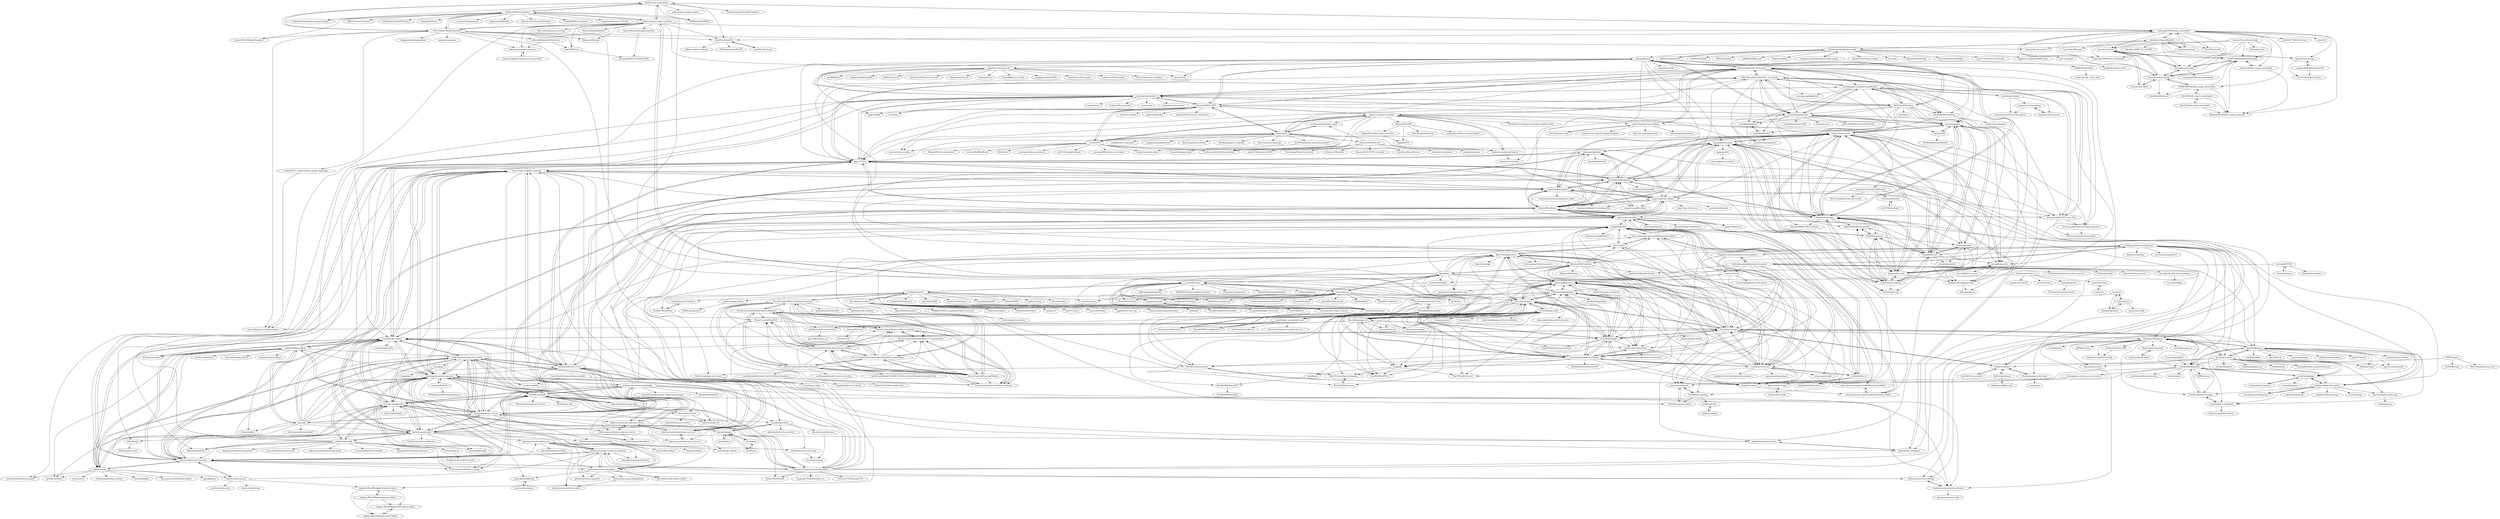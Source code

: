 digraph G {
"jtl1207/comic-translation" -> "dmMaze/BallonsTranslator"
"jtl1207/comic-translation" -> "zyddnys/manga-image-translator"
"jtl1207/comic-translation" -> "SchneeHertz/exhentai-manga-manager" ["e"=1]
"jtl1207/comic-translation" -> "LabelPlus/LabelPlus"
"jtl1207/comic-translation" -> "xuzhengyi1995/Manga_downloader"
"jtl1207/comic-translation" -> "yodhcn/dlsite-doujin-renamer" ["e"=1]
"jtl1207/comic-translation" -> "KUR-creative/SickZil-Machine"
"jtl1207/comic-translation" -> "Isayama-Kagura/TsubakiTranslator" ["e"=1]
"jtl1207/comic-translation" -> "DDWSdwqdq/VNREX" ["e"=1]
"carykh/jumpcutter" -> "WyattBlue/auto-editor"
"carykh/jumpcutter" -> "smacke/ffsubsync"
"carykh/jumpcutter" -> "carykh/alignedCelebFaces"
"carykh/jumpcutter" -> "olive-editor/olive" ["e"=1]
"carykh/jumpcutter" -> "DevonCrawford/Video-Editing-Automation"
"carykh/jumpcutter" -> "carykh/videoToVoice"
"carykh/jumpcutter" -> "excitoon/video-remove-silence"
"carykh/jumpcutter" -> "HackerPoet/Composer" ["e"=1]
"carykh/jumpcutter" -> "smacke/subsync" ["e"=1]
"carykh/jumpcutter" -> "baowenbo/DAIN" ["e"=1]
"carykh/jumpcutter" -> "HackerPoet/PySpace" ["e"=1]
"carykh/jumpcutter" -> "vantezzen/skip-silence"
"carykh/jumpcutter" -> "lowerquality/gentle" ["e"=1]
"carykh/jumpcutter" -> "NVlabs/SPADE" ["e"=1]
"carykh/jumpcutter" -> "Zulko/moviepy" ["e"=1]
"Dictionaryphile/GoldenDict_zh_manual" -> "xinebf/google-translate-for-goldendict"
"Dictionaryphile/GoldenDict_zh_manual" -> "Dictionaryphile/All_Dictionaries"
"Dictionaryphile/GoldenDict_zh_manual" -> "goldendict/goldendict"
"Dictionaryphile/GoldenDict_zh_manual" -> "xiaoyifang/goldendict"
"Dictionaryphile/GoldenDict_zh_manual" -> "Dictionaryphile/1000_Eng_Dicts"
"Dictionaryphile/GoldenDict_zh_manual" -> "yanyingwang/goldendict"
"Dictionaryphile/GoldenDict_zh_manual" -> "nonwill/nwDeployed"
"Dictionaryphile/GoldenDict_zh_manual" -> "ninja33/mdx-server"
"Dictionaryphile/GoldenDict_zh_manual" -> "ninja33/ODH"
"Dictionaryphile/GoldenDict_zh_manual" -> "terasum/medict"
"Dictionaryphile/GoldenDict_zh_manual" -> "ninja33/anki-dict-helper"
"Dictionaryphile/GoldenDict_zh_manual" -> "BLKSerene/Wordless"
"Dictionaryphile/GoldenDict_zh_manual" -> "nonwill/nonwill.github.io"
"Dictionaryphile/GoldenDict_zh_manual" -> "Dictionaryphile/dictionaryphile.github.io"
"Dictionaryphile/GoldenDict_zh_manual" -> "skywind3000/translator"
"mmjang/mdict-query" -> "ninja33/mdx-server"
"mmjang/mdict-query" -> "zhansliu/writemdict"
"mmjang/mdict-query" -> "csarron/mdict-analysis"
"mmjang/mdict-query" -> "fengdh/mdict-js"
"mmjang/mdict-query" -> "finalion/WordQuery"
"mmjang/mdict-query" -> "KnIfER/mdict-java"
"mmjang/mdict-query" -> "sth2018/FastWordQuery"
"mmjang/mdict-query" -> "liuyug/flask-mdict"
"mmjang/mdict-query" -> "lig/pystardict"
"mmjang/mdict-query" -> "liuyug/mdict-utils"
"mmjang/mdict-query" -> "ninja33/anki-dict-helper"
"mmjang/mdict-query" -> "jiangnianshun/django-mdict"
"mmjang/mdict-query" -> "mmjang/ankihelper"
"zhansliu/writemdict" -> "csarron/mdict-analysis"
"zhansliu/writemdict" -> "mmjang/mdict-query"
"zhansliu/writemdict" -> "fengdh/mdict-js"
"zhansliu/writemdict" -> "terasum/medict"
"zhansliu/writemdict" -> "terasum/js-mdict"
"zhansliu/writemdict" -> "KnIfER/mdict-java"
"zhansliu/writemdict" -> "ninja33/mdx-server"
"zhansliu/writemdict" -> "liuyug/mdict-utils"
"zhansliu/writemdict" -> "dictlab/mdict-cpp"
"zhansliu/writemdict" -> "KnIfER/PlainDictionaryAPP"
"zhansliu/writemdict" -> "finalion/WordQuery"
"zhansliu/writemdict" -> "ilius/pyglossary"
"zhansliu/writemdict" -> "sth2018/FastWordQuery"
"zhansliu/writemdict" -> "skywind3000/ECDICT-ultimate"
"goldendict/goldendict" -> "ilius/pyglossary"
"goldendict/goldendict" -> "skywind3000/ECDICT"
"goldendict/goldendict" -> "Dictionaryphile/GoldenDict_zh_manual"
"goldendict/goldendict" -> "xiaoyifang/goldendict"
"goldendict/goldendict" -> "Dictionaryphile/All_Dictionaries"
"goldendict/goldendict" -> "sumatrapdfreader/sumatrapdf" ["e"=1]
"goldendict/goldendict" -> "rime/home" ["e"=1]
"goldendict/goldendict" -> "xinebf/google-translate-for-goldendict"
"goldendict/goldendict" -> "rime/weasel" ["e"=1]
"goldendict/goldendict" -> "ninja33/ODH"
"goldendict/goldendict" -> "studyzy/imewlconverter" ["e"=1]
"goldendict/goldendict" -> "koreader/koreader" ["e"=1]
"goldendict/goldendict" -> "tamlok/vnote" ["e"=1]
"goldendict/goldendict" -> "BLKSerene/Wordless"
"goldendict/goldendict" -> "be5invis/Sarasa-Gothic" ["e"=1]
"kaegi/alass" -> "sc0ty/subsync"
"kaegi/alass" -> "smacke/ffsubsync"
"kaegi/alass" -> "tympanix/subsync"
"kaegi/alass" -> "tp7/Sushi" ["e"=1]
"kaegi/alass" -> "Ajatt-Tools/mpvacious"
"kaegi/alass" -> "joaquintorres/autosubsync-mpv" ["e"=1]
"kaegi/alass" -> "kaegi/MorphMan"
"kaegi/alass" -> "oseiskar/autosubsync"
"kaegi/alass" -> "mass-immersion-approach/MIA-Japanese-Add-on"
"kaegi/alass" -> "emk/subtitles-rs"
"kaegi/alass" -> "killergerbah/asbplayer"
"kaegi/alass" -> "baxtree/subaligner"
"kaegi/alass" -> "Matchoo95/JP-Subtitles"
"kaegi/alass" -> "ripose-jp/Memento"
"kaegi/alass" -> "yaser01/mkv-muxing-batch-gui"
"sc0ty/subsync" -> "kaegi/alass"
"sc0ty/subsync" -> "smacke/ffsubsync"
"sc0ty/subsync" -> "morpheus65535/bazarr" ["e"=1]
"sc0ty/subsync" -> "tympanix/subsync"
"sc0ty/subsync" -> "oseiskar/autosubsync"
"sc0ty/subsync" -> "smacke/subsync" ["e"=1]
"sc0ty/subsync" -> "tp7/Sushi" ["e"=1]
"sc0ty/subsync" -> "iPzard/mkvtoolnix-batch-tool"
"sc0ty/subsync" -> "SubtitleEdit/subtitleedit" ["e"=1]
"sc0ty/subsync" -> "emericg/OpenSubtitlesDownload" ["e"=1]
"sc0ty/subsync" -> "HaveAGitGat/Tdarr" ["e"=1]
"sc0ty/subsync" -> "Prowlarr/Prowlarr" ["e"=1]
"sc0ty/subsync" -> "pannal/Sub-Zero.bundle" ["e"=1]
"sc0ty/subsync" -> "l3uddz/traktarr" ["e"=1]
"sc0ty/subsync" -> "Taxel/PlexTraktSync" ["e"=1]
"smacke/ffsubsync" -> "sc0ty/subsync"
"smacke/ffsubsync" -> "kaegi/alass"
"smacke/ffsubsync" -> "oseiskar/autosubsync"
"smacke/ffsubsync" -> "morpheus65535/bazarr" ["e"=1]
"smacke/ffsubsync" -> "tp7/Sushi" ["e"=1]
"smacke/ffsubsync" -> "tympanix/subsync"
"smacke/ffsubsync" -> "abhirooptalasila/AutoSub" ["e"=1]
"smacke/ffsubsync" -> "Ajatt-Tools/mpvacious"
"smacke/ffsubsync" -> "SubtitleEdit/subtitleedit" ["e"=1]
"smacke/ffsubsync" -> "carykh/jumpcutter"
"smacke/ffsubsync" -> "YaoFANGUK/video-subtitle-extractor" ["e"=1]
"smacke/ffsubsync" -> "HaveAGitGat/Tdarr" ["e"=1]
"smacke/ffsubsync" -> "BingLingGroup/autosub" ["e"=1]
"smacke/ffsubsync" -> "allanpk716/ChineseSubFinder" ["e"=1]
"smacke/ffsubsync" -> "readbeyond/aeneas" ["e"=1]
"codeyu/EnglishGrammarBook" -> "llwslc/grammar-club"
"codeyu/EnglishGrammarBook" -> "xiaolai/a-new-english-reading-handbook" ["e"=1]
"codeyu/EnglishGrammarBook" -> "hzpt-inet-club/english-note" ["e"=1]
"codeyu/EnglishGrammarBook" -> "Dictionaryphile/1000_Eng_Dicts"
"codeyu/EnglishGrammarBook" -> "Dictionaryphile/All_Dictionaries"
"codeyu/EnglishGrammarBook" -> "oldwestenglish/grammar" ["e"=1]
"mahavivo/english-wordlists" -> "mahavivo/english-dictionary"
"mahavivo/english-wordlists" -> "kajweb/dict"
"mahavivo/english-wordlists" -> "skywind3000/ECDICT"
"mahavivo/english-wordlists" -> "1eez/103976"
"mahavivo/english-wordlists" -> "Dictionaryphile/All_Dictionaries"
"mahavivo/english-wordlists" -> "YJango/ENGLISH"
"mahavivo/english-wordlists" -> "LinXueyuanStdio/DictionaryData"
"mahavivo/english-wordlists" -> "mahavivo/scripta-sinica" ["e"=1]
"mahavivo/english-wordlists" -> "codeyu/EnglishGrammarBook"
"mahavivo/english-wordlists" -> "mahavivo/vocabulary"
"mahavivo/english-wordlists" -> "studyzy/LearnEnglishBySubtitle"
"mahavivo/english-wordlists" -> "ninja33/ODH"
"mahavivo/english-wordlists" -> "ourongxing/maimemo-export"
"mahavivo/english-wordlists" -> "Wei-Xia/most-frequent-technology-english-words" ["e"=1]
"mahavivo/english-wordlists" -> "terasum/medict"
"ankicommunity/anki-sync-server" -> "tsudoko/anki-sync-server"
"ankicommunity/anki-sync-server" -> "ankicommunity/anki-devops-services"
"ankicommunity/anki-sync-server" -> "dsnopek/anki-sync-server"
"ankicommunity/anki-sync-server" -> "kuklinistvan/docker-anki-sync-server"
"ankicommunity/anki-sync-server" -> "ankicommunity/anki-sync-server-rs"
"ankicommunity/anki-sync-server" -> "ankicommunity/docker-anki-sync-server"
"ankicommunity/anki-sync-server" -> "FooSoft/anki-connect"
"ankicommunity/anki-sync-server" -> "ankicommunity/djankiserv"
"ankicommunity/anki-sync-server" -> "Stvad/CrowdAnki"
"ankicommunity/anki-sync-server" -> "kerrickstaley/genanki"
"ankicommunity/anki-sync-server" -> "glutanimate/review-heatmap"
"ankicommunity/anki-sync-server" -> "tianshanghong/awesome-anki"
"ankicommunity/anki-sync-server" -> "ankitects/anki"
"ankicommunity/anki-sync-server" -> "lervag/apy"
"ankicommunity/anki-sync-server" -> "glutanimate/image-occlusion-enhanced"
"glutanimate/review-heatmap" -> "glutanimate/image-occlusion-enhanced"
"glutanimate/review-heatmap" -> "tianshanghong/awesome-anki"
"glutanimate/review-heatmap" -> "FooSoft/anki-connect"
"glutanimate/review-heatmap" -> "AwesomeTTS/awesometts-anki-addon"
"glutanimate/review-heatmap" -> "glutanimate/anki-addons-misc"
"glutanimate/review-heatmap" -> "glutanimate/cloze-overlapper"
"glutanimate/review-heatmap" -> "sth2018/FastWordQuery"
"glutanimate/review-heatmap" -> "Stvad/CrowdAnki"
"glutanimate/review-heatmap" -> "ankitects/anki"
"glutanimate/review-heatmap" -> "ankicommunity/anki-sync-server"
"glutanimate/review-heatmap" -> "Pseudonium/Obsidian_to_Anki" ["e"=1]
"glutanimate/review-heatmap" -> "kerrickstaley/genanki"
"glutanimate/review-heatmap" -> "ankitects/anki-manual"
"glutanimate/review-heatmap" -> "badlydrawnrob/anki"
"glutanimate/review-heatmap" -> "ninja33/ODH"
"zyddnys/manga-image-translator" -> "dmMaze/BallonsTranslator"
"zyddnys/manga-image-translator" -> "KUR-creative/SickZil-Machine"
"zyddnys/manga-image-translator" -> "kha-white/manga-ocr"
"zyddnys/manga-image-translator" -> "dmMaze/comic-text-detector"
"zyddnys/manga-image-translator" -> "jtl1207/comic-translation"
"zyddnys/manga-image-translator" -> "kha-white/mokuro"
"zyddnys/manga-image-translator" -> "cameronkinsella/manga-translator"
"zyddnys/manga-image-translator" -> "ttop32/JMTrans"
"zyddnys/manga-image-translator" -> "dalelyunas/manga-translator"
"zyddnys/manga-image-translator" -> "xuzhengyi1995/Manga_downloader"
"zyddnys/manga-image-translator" -> "VoileLabs/imgtrans-userscript"
"zyddnys/manga-image-translator" -> "juvian/Manga-Text-Segmentation"
"zyddnys/manga-image-translator" -> "lllyasviel/DanbooRegion" ["e"=1]
"zyddnys/manga-image-translator" -> "LabelPlus/LabelPlus"
"zyddnys/manga-image-translator" -> "Difegue/LANraragi" ["e"=1]
"Wizcorp/japanese-dev-lingo" -> "melink14/rikaikun"
"Wizcorp/japanese-dev-lingo" -> "mage/mage"
"dae/anki" -> "ankidroid/Anki-Android"
"dae/anki" -> "dsnopek/anki-sync-server"
"dae/anki" -> "FooSoft/anki-connect"
"dae/anki" -> "glutanimate/review-heatmap"
"dae/anki" -> "FooSoft/yomichan"
"dae/anki" -> "kovidgoyal/calibre" ["e"=1]
"dae/anki" -> "goldendict/goldendict"
"dae/anki" -> "burtonator/polar-bookshelf" ["e"=1]
"dae/anki" -> "kerrickstaley/genanki"
"dae/anki" -> "tianshanghong/awesome-anki"
"dae/anki" -> "dae/ankiplugins"
"dae/anki" -> "tsudoko/anki-sync-server"
"dae/anki" -> "badlydrawnrob/anki"
"dae/anki" -> "iSoron/uhabits" ["e"=1]
"dae/anki" -> "ankicommunity/anki-sync-server"
"mistval/unofficial-jisho-api" -> "cckelly/jisho.js"
"ankidroid/Anki-Android" -> "ankitects/anki"
"ankidroid/Anki-Android" -> "dae/anki"
"ankidroid/Anki-Android" -> "FooSoft/anki-connect"
"ankidroid/Anki-Android" -> "dsnopek/anki-sync-server"
"ankidroid/Anki-Android" -> "iSoron/uhabits" ["e"=1]
"ankidroid/Anki-Android" -> "tianshanghong/awesome-anki"
"ankidroid/Anki-Android" -> "glutanimate/review-heatmap"
"ankidroid/Anki-Android" -> "mozilla-mobile/fenix" ["e"=1]
"ankidroid/Anki-Android" -> "AntennaPod/AntennaPod" ["e"=1]
"ankidroid/Anki-Android" -> "goldendict/goldendict"
"ankidroid/Anki-Android" -> "ankicommunity/anki-sync-server"
"ankidroid/Anki-Android" -> "kovidgoyal/calibre" ["e"=1]
"ankidroid/Anki-Android" -> "ninja33/ODH"
"ankidroid/Anki-Android" -> "tachiyomiorg/tachiyomi" ["e"=1]
"ankidroid/Anki-Android" -> "koreader/koreader" ["e"=1]
"anki-geo/ultimate-geography" -> "ohare93/brain-brew"
"anki-geo/ultimate-geography" -> "Stvad/CrowdAnki"
"anki-geo/ultimate-geography" -> "tianshanghong/awesome-anki"
"ankicommunity/anki-devops-services" -> "ankicommunity/anki-sync-server"
"ankicommunity/anki-devops-services" -> "ankicommunity/anki-sync-server-rs"
"ankicommunity/anki-devops-services" -> "kuklinistvan/docker-anki-sync-server"
"ankicommunity/anki-devops-services" -> "tsudoko/anki-sync-server"
"ankitects/anki" -> "ankidroid/Anki-Android"
"ankitects/anki" -> "FooSoft/anki-connect"
"ankitects/anki" -> "glutanimate/review-heatmap"
"ankitects/anki" -> "tianshanghong/awesome-anki"
"ankitects/anki" -> "logseq/logseq" ["e"=1]
"ankitects/anki" -> "kerrickstaley/genanki"
"ankitects/anki" -> "kovidgoyal/calibre" ["e"=1]
"ankitects/anki" -> "zotero/zotero" ["e"=1]
"ankitects/anki" -> "ankicommunity/anki-sync-server"
"ankitects/anki" -> "obsidianmd/obsidian-releases" ["e"=1]
"ankitects/anki" -> "laurent22/joplin" ["e"=1]
"ankitects/anki" -> "goldendict/goldendict"
"ankitects/anki" -> "sumatrapdfreader/sumatrapdf" ["e"=1]
"ankitects/anki" -> "open-spaced-repetition/fsrs4anki" ["e"=1]
"ankitects/anki" -> "ankitects/anki-manual"
"emk/subtitles-rs" -> "kaegi/SubtitleMemorize"
"emk/subtitles-rs" -> "kelciour/movies2anki"
"emk/subtitles-rs" -> "kaegi/MorphMan"
"emk/subtitles-rs" -> "dxing97/subs2cia"
"emk/subtitles-rs" -> "kelciour/mpv-scripts"
"emk/subtitles-rs" -> "rsimmons/voracious"
"skywind3000/ECDICT" -> "goldendict/goldendict"
"skywind3000/ECDICT" -> "kajweb/dict"
"skywind3000/ECDICT" -> "Dictionaryphile/All_Dictionaries"
"skywind3000/ECDICT" -> "mahavivo/english-wordlists"
"skywind3000/ECDICT" -> "1eez/103976"
"skywind3000/ECDICT" -> "skywind3000/ECDICT-ultimate"
"skywind3000/ECDICT" -> "pwxcoo/chinese-xinhua" ["e"=1]
"skywind3000/ECDICT" -> "skywind3000/awesome-cheatsheets" ["e"=1]
"skywind3000/ECDICT" -> "ninja33/ODH"
"skywind3000/ECDICT" -> "ilius/pyglossary"
"skywind3000/ECDICT" -> "Dictionaryphile/GoldenDict_zh_manual"
"skywind3000/ECDICT" -> "rime/home" ["e"=1]
"skywind3000/ECDICT" -> "crimx/ext-saladict" ["e"=1]
"skywind3000/ECDICT" -> "lxgw/LxgwWenKai" ["e"=1]
"skywind3000/ECDICT" -> "ripperhe/Bob" ["e"=1]
"ilius/pyglossary" -> "jjgod/mac-dictionary-kit"
"ilius/pyglossary" -> "goldendict/goldendict"
"ilius/pyglossary" -> "zhansliu/writemdict"
"ilius/pyglossary" -> "pettarin/penelope"
"ilius/pyglossary" -> "liuyug/mdict-utils"
"ilius/pyglossary" -> "xiaoyifang/goldendict"
"ilius/pyglossary" -> "csarron/mdict-analysis"
"ilius/pyglossary" -> "mmjang/mdict-query"
"ilius/pyglossary" -> "Dictionaryphile/All_Dictionaries"
"ilius/pyglossary" -> "ninja33/ODH"
"ilius/pyglossary" -> "BLKSerene/Wordless"
"ilius/pyglossary" -> "finalion/WordQuery"
"ilius/pyglossary" -> "skywind3000/ECDICT"
"ilius/pyglossary" -> "rime/squirrel" ["e"=1]
"ilius/pyglossary" -> "FooSoft/anki-connect"
"kevinhendricks/KindleUnpack" -> "dougmassay/kindleunpack-calibre-plugin"
"kevinhendricks/KindleUnpack" -> "Aeroblast/UnpackKindleS"
"kevinhendricks/KindleUnpack" -> "bfabiszewski/libmobi"
"kevinhendricks/KindleUnpack" -> "jianyun8023/convert-ebook"
"kevinhendricks/KindleUnpack" -> "iscc/mobi"
"kevinhendricks/KindleUnpack" -> "jefftriplett/kindlestrip"
"kevinhendricks/KindleUnpack" -> "barretlee/kindleBookMaker" ["e"=1]
"kevinhendricks/KindleUnpack" -> "quiris11/ExtractCoverThumbs"
"kevinhendricks/KindleUnpack" -> "apprenticeharper/DeDRM_tools" ["e"=1]
"kevinhendricks/KindleUnpack" -> "ilius/pyglossary"
"kevinhendricks/KindleUnpack" -> "user-none/Sigil" ["e"=1]
"kevinhendricks/KindleUnpack" -> "aerkalov/ebooklib" ["e"=1]
"kevinhendricks/KindleUnpack" -> "IDPF/epubcheck" ["e"=1]
"kevinhendricks/KindleUnpack" -> "noDRM/DeDRM_tools" ["e"=1]
"kevinhendricks/KindleUnpack" -> "Sigil-Ebook/Sigil" ["e"=1]
"DevonCrawford/Video-Editing-Automation" -> "DevonCrawford/A-Pathfinding-Visualization"
"DevonCrawford/Video-Editing-Automation" -> "DevonCrawford/Timelapse-Auto-Ramp-Photoshop-Plugin"
"DevonCrawford/Video-Editing-Automation" -> "DevonCrawford/Personal-Website"
"DevonCrawford/Video-Editing-Automation" -> "DevonCrawford/LED-Music-Visualizer"
"DevonCrawford/Video-Editing-Automation" -> "DevonCrawford/YouTube-Descriptions-Updater"
"DevonCrawford/Video-Editing-Automation" -> "DevonCrawford/A-Pathfinding-in-C-command-line"
"DevonCrawford/Video-Editing-Automation" -> "DevonCrawford/Air-Conditioner-Arduino"
"DevonCrawford/Video-Editing-Automation" -> "DevonCrawford/Stepper-Motor-Controller"
"DevonCrawford/Video-Editing-Automation" -> "DevonCrawford/FastLED"
"DevonCrawford/Video-Editing-Automation" -> "carykh/jumpcutter"
"DevonCrawford/Video-Editing-Automation" -> "geohot/fromthetransistor" ["e"=1]
"DevonCrawford/Video-Editing-Automation" -> "jdah/minecraft-weekend" ["e"=1]
"ttop32/JMTrans" -> "ellerypan/MANGA-TRANSLATOR"
"Dictionaryphile/All_Dictionaries" -> "Dictionaryphile/GoldenDict_zh_manual"
"Dictionaryphile/All_Dictionaries" -> "Dictionaryphile/1000_Eng_Dicts"
"Dictionaryphile/All_Dictionaries" -> "goldendict/goldendict"
"Dictionaryphile/All_Dictionaries" -> "skywind3000/ECDICT"
"Dictionaryphile/All_Dictionaries" -> "BLKSerene/Wordless"
"Dictionaryphile/All_Dictionaries" -> "ilius/pyglossary"
"Dictionaryphile/All_Dictionaries" -> "xiaoyifang/goldendict"
"Dictionaryphile/All_Dictionaries" -> "ninja33/ODH"
"Dictionaryphile/All_Dictionaries" -> "Dictionaryphile/dictionaryphile.github.io"
"Dictionaryphile/All_Dictionaries" -> "terasum/medict"
"Dictionaryphile/All_Dictionaries" -> "xinebf/google-translate-for-goldendict"
"Dictionaryphile/All_Dictionaries" -> "mahavivo/english-wordlists"
"Dictionaryphile/All_Dictionaries" -> "zhansliu/writemdict"
"Dictionaryphile/All_Dictionaries" -> "codeyu/EnglishGrammarBook"
"Dictionaryphile/All_Dictionaries" -> "skywind3000/translator"
"KUR-creative/SickZil-Machine" -> "zyddnys/manga-image-translator"
"KUR-creative/SickZil-Machine" -> "dmMaze/BallonsTranslator"
"KUR-creative/SickZil-Machine" -> "yu45020/Text_Segmentation_Image_Inpainting"
"KUR-creative/SickZil-Machine" -> "jtl1207/comic-translation"
"KUR-creative/SickZil-Machine" -> "happypandax/happypandax" ["e"=1]
"KUR-creative/SickZil-Machine" -> "ttop32/JMTrans"
"KUR-creative/SickZil-Machine" -> "manga-py/manga-py" ["e"=1]
"KUR-creative/SickZil-Machine" -> "hanmin0822/MisakaTranslator" ["e"=1]
"KUR-creative/SickZil-Machine" -> "dalelyunas/manga-translator"
"KUR-creative/SickZil-Machine" -> "kha-white/manga-ocr"
"KUR-creative/SickZil-Machine" -> "kanasimi/work_crawler" ["e"=1]
"KUR-creative/SickZil-Machine" -> "LabelPlus/LabelPlus"
"KUR-creative/SickZil-Machine" -> "Difegue/LANraragi" ["e"=1]
"KUR-creative/SickZil-Machine" -> "juvian/Manga-Text-Segmentation"
"KUR-creative/SickZil-Machine" -> "johnoneil/MangaTextDetection"
"nonwill/nwDeployed" -> "nonwill/goldendict"
"nonwill/nwDeployed" -> "nonwill/nonwill.github.io"
"WyattBlue/auto-editor" -> "carykh/jumpcutter"
"WyattBlue/auto-editor" -> "jappeace/cut-the-crap"
"WyattBlue/auto-editor" -> "lagmoellertim/unsilence"
"WyattBlue/auto-editor" -> "raryelcostasouza/pyTranscriber" ["e"=1]
"WyattBlue/auto-editor" -> "mifi/editly" ["e"=1]
"WyattBlue/auto-editor" -> "Breakthrough/PySceneDetect" ["e"=1]
"WyattBlue/auto-editor" -> "LuckyHookin/edge-TTS-record" ["e"=1]
"WyattBlue/auto-editor" -> "PyAV-Org/PyAV" ["e"=1]
"WyattBlue/auto-editor" -> "HA6Bots/TikTok-Compilation-Video-Generator" ["e"=1]
"WyattBlue/auto-editor" -> "abhiTronix/vidgear" ["e"=1]
"WyattBlue/auto-editor" -> "HaujetZhao/QuickCut" ["e"=1]
"WyattBlue/auto-editor" -> "mli/autocut" ["e"=1]
"WyattBlue/auto-editor" -> "tnfe/FFCreator" ["e"=1]
"WyattBlue/auto-editor" -> "Const-me/Whisper" ["e"=1]
"WyattBlue/auto-editor" -> "excitoon/video-remove-silence"
"ninja33/ODH" -> "ninja33/anki-dict-helper"
"ninja33/ODH" -> "FooSoft/anki-connect"
"ninja33/ODH" -> "mmjang/ankihelper"
"ninja33/ODH" -> "ninja33/anki-templates"
"ninja33/ODH" -> "finalion/WordQuery"
"ninja33/ODH" -> "sth2018/FastWordQuery"
"ninja33/ODH" -> "tianshanghong/awesome-anki"
"ninja33/ODH" -> "ninja33/mdx-server"
"ninja33/ODH" -> "tsudoko/anki-sync-server"
"ninja33/ODH" -> "glutanimate/review-heatmap"
"ninja33/ODH" -> "Dictionaryphile/GoldenDict_zh_manual"
"ninja33/ODH" -> "mmjang/mdict-query"
"ninja33/ODH" -> "megachweng/Dict2Anki"
"ninja33/ODH" -> "goldendict/goldendict"
"ninja33/ODH" -> "Troyciv/anki-templates-superlist"
"xyoye/ComicTools" -> "LaMP57/BilibiliMangaDownload"
"xyoye/ComicTools" -> "zhongfly/view2webp"
"xyoye/ComicTools" -> "hardwarecode/onecomic"
"xyoye/ComicTools" -> "lossme/ComicBook"
"yaser01/mkv-muxing-batch-gui" -> "Bazzu85/MKVmergeBatcher"
"yaser01/mkv-muxing-batch-gui" -> "BrunoReX/jmkvpropedit"
"yaser01/mkv-muxing-batch-gui" -> "moi15moi/FontCollector"
"yaser01/mkv-muxing-batch-gui" -> "Serede/mkvtoolnix-batch"
"yaser01/mkv-muxing-batch-gui" -> "Abu3safeer/image-ocr-google-docs-srt"
"studyzy/LearnEnglishBySubtitle" -> "Steven-AA/find-all-the-new-words"
"studyzy/LearnEnglishBySubtitle" -> "Celthi/meltSubtitles"
"studyzy/LearnEnglishBySubtitle" -> "ninja33/anki-dict-helper"
"studyzy/LearnEnglishBySubtitle" -> "Dictionaryphile/1000_Eng_Dicts"
"jjgod/mac-dictionary-kit" -> "ilius/pyglossary"
"jjgod/mac-dictionary-kit" -> "rime/squirrel" ["e"=1]
"jjgod/mac-dictionary-kit" -> "zhuhaow/SpechtLite" ["e"=1]
"jjgod/mac-dictionary-kit" -> "zenangst/Gray" ["e"=1]
"jjgod/mac-dictionary-kit" -> "typcn/bilibili-mac-client" ["e"=1]
"jjgod/mac-dictionary-kit" -> "gongjianhui/AppleDNS" ["e"=1]
"jjgod/mac-dictionary-kit" -> "afischer/osx-dictionaries"
"jjgod/mac-dictionary-kit" -> "yangshun1029/aria2gui" ["e"=1]
"jjgod/mac-dictionary-kit" -> "liberize/alfred-dict-workflow" ["e"=1]
"jjgod/mac-dictionary-kit" -> "lhc70000/iina" ["e"=1]
"jjgod/mac-dictionary-kit" -> "goldendict/goldendict"
"jjgod/mac-dictionary-kit" -> "dongyuwei/hallelujahIM" ["e"=1]
"jjgod/mac-dictionary-kit" -> "ripperhe/Bob" ["e"=1]
"jjgod/mac-dictionary-kit" -> "ddddxxx/LyricsX" ["e"=1]
"jjgod/mac-dictionary-kit" -> "pilotmoon/PopClip-Extensions" ["e"=1]
"BLKSerene/Wordless" -> "Dictionaryphile/All_Dictionaries"
"BLKSerene/Wordless" -> "xiaoyifang/goldendict"
"BLKSerene/Wordless" -> "goldendict/goldendict"
"BLKSerene/Wordless" -> "ilius/pyglossary"
"BLKSerene/Wordless" -> "Dictionaryphile/GoldenDict_zh_manual"
"BLKSerene/Wordless" -> "zhansliu/writemdict"
"BLKSerene/Wordless" -> "terasum/medict"
"BLKSerene/Wordless" -> "Dictionaryphile/1000_Eng_Dicts"
"BLKSerene/Wordless" -> "xinebf/google-translate-for-goldendict"
"BLKSerene/Wordless" -> "rime/plum" ["e"=1]
"BLKSerene/Wordless" -> "nonwill/nwDeployed"
"BLKSerene/Wordless" -> "skywind3000/translator"
"BLKSerene/Wordless" -> "ninja33/ODH"
"BLKSerene/Wordless" -> "fengdh/mdict-js"
"BLKSerene/Wordless" -> "nonwill/goldendict"
"vantezzen/skip-silence" -> "WofWca/jumpcutter"
"DevonCrawford/LED-Music-Visualizer" -> "DevonCrawford/Timelapse-Auto-Ramp-Photoshop-Plugin"
"DevonCrawford/LED-Music-Visualizer" -> "DevonCrawford/Stepper-Motor-Controller"
"DevonCrawford/LED-Music-Visualizer" -> "DevonCrawford/Personal-Website"
"DevonCrawford/LED-Music-Visualizer" -> "DevonCrawford/Air-Conditioner-Arduino"
"DevonCrawford/LED-Music-Visualizer" -> "DevonCrawford/YouTube-Descriptions-Updater"
"DevonCrawford/LED-Music-Visualizer" -> "DevonCrawford/Video-Editing-Automation"
"DevonCrawford/LED-Music-Visualizer" -> "DevonCrawford/A-Pathfinding-Visualization"
"DevonCrawford/LED-Music-Visualizer" -> "DevonCrawford/A-Pathfinding-in-C-command-line"
"DevonCrawford/LED-Music-Visualizer" -> "scottlawsonbc/audio-reactive-led-strip" ["e"=1]
"DevonCrawford/LED-Music-Visualizer" -> "DevonCrawford/FastLED"
"DevonCrawford/LED-Music-Visualizer" -> "bartlettmic/SparkFun-RGB-LED-Music-Sound-Visualizer-Arduino-Code"
"DevonCrawford/LED-Music-Visualizer" -> "justcallmekoko/Arduino-FastLED-Music-Visualizer"
"yudataguy/Awesome-Japanese" -> "EngJpDiscordExchange/Awesome-Japanese"
"yudataguy/Awesome-Japanese" -> "SethClydesdale/genki-study-resources"
"yudataguy/Awesome-Japanese" -> "FooSoft/yomichan"
"yudataguy/Awesome-Japanese" -> "KanjiVG/kanjivg"
"yudataguy/Awesome-Japanese" -> "Wizcorp/japanese-dev-lingo"
"yudataguy/Awesome-Japanese" -> "Pomax/nrGrammar"
"yudataguy/Awesome-Japanese" -> "Matchoo95/JP-Subtitles"
"yudataguy/Awesome-Japanese" -> "animebook/animebook.github.io"
"yudataguy/Awesome-Japanese" -> "mifunetoshiro/kanjium"
"yudataguy/Awesome-Japanese" -> "scriptin/topokanji"
"yudataguy/Awesome-Japanese" -> "hexenq/kuroshiro"
"yudataguy/Awesome-Japanese" -> "WaniKani/WanaKana"
"yudataguy/Awesome-Japanese" -> "kanjialive/kanji-data-media"
"yudataguy/Awesome-Japanese" -> "atesoe/atesoe.github.io"
"yudataguy/Awesome-Japanese" -> "tianshanghong/awesome-anki"
"FooSoft/anki-connect" -> "ninja33/ODH"
"FooSoft/anki-connect" -> "FooSoft/yomichan"
"FooSoft/anki-connect" -> "Pseudonium/Obsidian_to_Anki" ["e"=1]
"FooSoft/anki-connect" -> "kerrickstaley/genanki"
"FooSoft/anki-connect" -> "glutanimate/review-heatmap"
"FooSoft/anki-connect" -> "louietan/anki-editor" ["e"=1]
"FooSoft/anki-connect" -> "tianshanghong/awesome-anki"
"FooSoft/anki-connect" -> "ankicommunity/anki-sync-server"
"FooSoft/anki-connect" -> "ninja33/anki-dict-helper"
"FooSoft/anki-connect" -> "ankitects/anki"
"FooSoft/anki-connect" -> "tsudoko/anki-sync-server"
"FooSoft/anki-connect" -> "badlydrawnrob/anki"
"FooSoft/anki-connect" -> "dsnopek/anki-sync-server"
"FooSoft/anki-connect" -> "ankidroid/Anki-Android"
"FooSoft/anki-connect" -> "Troyciv/anki-templates-superlist"
"darkwire/darkwire.io" -> "smallwat3r/shhh"
"darkwire/darkwire.io" -> "cryptag/leapchat"
"darkwire/darkwire.io" -> "aarondcohen/id128"
"darkwire/darkwire.io" -> "baxtree/subaligner"
"darkwire/darkwire.io" -> "archivy/archivy" ["e"=1]
"kerrickstaley/genanki" -> "tianshanghong/awesome-anki"
"kerrickstaley/genanki" -> "FooSoft/anki-connect"
"kerrickstaley/genanki" -> "Stvad/CrowdAnki"
"kerrickstaley/genanki" -> "badlydrawnrob/anki"
"kerrickstaley/genanki" -> "ankicommunity/anki-sync-server"
"kerrickstaley/genanki" -> "glutanimate/review-heatmap"
"kerrickstaley/genanki" -> "Pseudonium/Obsidian_to_Anki" ["e"=1]
"kerrickstaley/genanki" -> "klieret/AnkiPandas"
"kerrickstaley/genanki" -> "Troyciv/anki-templates-superlist"
"kerrickstaley/genanki" -> "ashlinchak/mdanki"
"kerrickstaley/genanki" -> "ankitects/anki"
"kerrickstaley/genanki" -> "dsnopek/anki-sync-server"
"kerrickstaley/genanki" -> "patarapolw/AnkiTools"
"kerrickstaley/genanki" -> "axelboc/anki-ultimate-geography"
"kerrickstaley/genanki" -> "AwesomeTTS/awesometts-anki-addon"
"ripose-jp/Memento" -> "mathewthe2/Game2Text"
"ripose-jp/Memento" -> "animebook/animebook.github.io"
"ripose-jp/Memento" -> "lrorpilla/jidoujisho"
"ripose-jp/Memento" -> "killergerbah/asbplayer"
"ripose-jp/Memento" -> "Ajatt-Tools/mpvacious"
"ripose-jp/Memento" -> "kha-white/mokuro"
"ripose-jp/Memento" -> "Ben-Kerman/immersive"
"ripose-jp/Memento" -> "shiiion/steinsgate_textractor"
"ripose-jp/Memento" -> "rsimmons/voracious"
"ripose-jp/Memento" -> "FooSoft/yomichan"
"ripose-jp/Memento" -> "kha-white/manga-ocr"
"ripose-jp/Memento" -> "KamWithK/exSTATic"
"ripose-jp/Memento" -> "dxing97/subs2cia"
"ripose-jp/Memento" -> "MarvNC/jpdb-freq-list"
"ripose-jp/Memento" -> "joaquintorres/autosubsync-mpv" ["e"=1]
"hexenq/kuroshiro" -> "hexenq/kuroshiro-analyzer-kuromoji"
"hexenq/kuroshiro" -> "WaniKani/WanaKana"
"hexenq/kuroshiro" -> "takuyaa/kuromoji.js" ["e"=1]
"hexenq/kuroshiro" -> "atilika/kuromoji" ["e"=1]
"hexenq/kuroshiro" -> "miurahr/pykakasi" ["e"=1]
"hexenq/kuroshiro" -> "FooSoft/yomichan"
"hexenq/kuroshiro" -> "KanjiVG/kanjivg"
"hexenq/kuroshiro" -> "mistval/unofficial-jisho-api"
"hexenq/kuroshiro" -> "hakatashi/japanese.js"
"hexenq/kuroshiro" -> "mifunetoshiro/kanjium"
"hexenq/kuroshiro" -> "himkt/konoha" ["e"=1]
"hexenq/kuroshiro" -> "parsimonhi/animCJK" ["e"=1]
"hexenq/kuroshiro" -> "melink14/rikaikun"
"hexenq/kuroshiro" -> "scriptin/topokanji"
"yu45020/Text_Segmentation_Image_Inpainting" -> "juvian/Manga-Text-Segmentation"
"jrfonseca/jmdict-kindle" -> "olety/epwing2kindle"
"byroot/pysrt" -> "cdown/srt"
"byroot/pysrt" -> "tkarabela/pysubs2"
"byroot/pysrt" -> "byroot/ruby-osdb"
"dougmassay/kindleunpack-calibre-plugin" -> "kevinhendricks/KindleUnpack"
"cameronkinsella/manga-translator" -> "ellerypan/MANGA-TRANSLATOR"
"xuzhengyi1995/Manga_downloader" -> "aaa4xu/bookworm"
"xuzhengyi1995/Manga_downloader" -> "Aeroblast/UnpackKindleS"
"xuzhengyi1995/Manga_downloader" -> "hardwarecode/onecomic"
"xuzhengyi1995/Manga_downloader" -> "LaMP57/BilibiliMangaDownload"
"xuzhengyi1995/Manga_downloader" -> "zhongfly/view2webp"
"xuzhengyi1995/Manga_downloader" -> "xuzhengyi1995/Renta_Downloader"
"xuzhengyi1995/Manga_downloader" -> "typcn/DLSiteDumper"
"xuzhengyi1995/Manga_downloader" -> "Randark-JMT/Bilibili_manga_download"
"xuzhengyi1995/Manga_downloader" -> "y2361547758/EbixExtract"
"xuzhengyi1995/Manga_downloader" -> "oxdz/ccdl"
"xuzhengyi1995/Manga_downloader" -> "xyoye/ComicTools"
"xuzhengyi1995/Manga_downloader" -> "jtl1207/comic-translation"
"xuzhengyi1995/Manga_downloader" -> "MOMOYATW/bilibili_manga_downloader"
"xuzhengyi1995/Manga_downloader" -> "MinoMino/mindl"
"xuzhengyi1995/Manga_downloader" -> "LabelPlus/LabelPlus"
"birtles/rikaichamp" -> "Kalamandea/Rikaichan"
"birtles/rikaichamp" -> "melink14/rikaikun"
"xinebf/google-translate-for-goldendict" -> "Dictionaryphile/GoldenDict_zh_manual"
"xinebf/google-translate-for-goldendict" -> "easeflyer/gd_plugin"
"xinebf/google-translate-for-goldendict" -> "skywind3000/translator"
"xinebf/google-translate-for-goldendict" -> "nonwill/nwDeployed"
"xinebf/google-translate-for-goldendict" -> "yanyingwang/goldendict"
"xinebf/google-translate-for-goldendict" -> "xiaoyifang/goldendict"
"xinebf/google-translate-for-goldendict" -> "ninja33/mdx-server"
"xinebf/google-translate-for-goldendict" -> "liuyug/mdict-utils"
"xinebf/google-translate-for-goldendict" -> "goldendict/goldendict"
"xinebf/google-translate-for-goldendict" -> "nonwill/goldendict"
"xinebf/google-translate-for-goldendict" -> "liuyug/flask-mdict"
"xinebf/google-translate-for-goldendict" -> "terasum/medict"
"ninja33/anki-dict-helper" -> "ninja33/ODH"
"ninja33/anki-dict-helper" -> "ninja33/anki-templates"
"ninja33/anki-dict-helper" -> "finalion/WordQuery"
"ninja33/anki-dict-helper" -> "mmjang/mdict-query"
"ninja33/anki-dict-helper" -> "FooSoft/anki-connect"
"ninja33/anki-dict-helper" -> "mmjang/ankihelper"
"ninja33/anki-dict-helper" -> "ninja33/mdx-server"
"ninja33/anki-dict-helper" -> "empenguinxh/Anki-CreateImportFile"
"ninja33/anki-dict-helper" -> "megachweng/Dict2Anki"
"ninja33/anki-dict-helper" -> "bikenik/Anki_Templates"
"ninja33/anki-dict-helper" -> "ninja33/sm-20-rules-cn"
"ninja33/anki-dict-helper" -> "sth2018/FastWordQuery"
"ninja33/anki-dict-helper" -> "kelciour/movies2anki"
"ninja33/anki-dict-helper" -> "psamim/kindle2anki"
"ninja33/anki-dict-helper" -> "dsnopek/anki-sync-server"
"Gnurou/tagainijisho" -> "mifunetoshiro/kanjium"
"FooSoft/yomichan" -> "FooSoft/anki-connect"
"FooSoft/yomichan" -> "kha-white/mokuro"
"FooSoft/yomichan" -> "lrorpilla/jidoujisho"
"FooSoft/yomichan" -> "rsimmons/voracious"
"FooSoft/yomichan" -> "Ajatt-Tools/mpvacious"
"FooSoft/yomichan" -> "ludios/qolibri"
"FooSoft/yomichan" -> "ripose-jp/Memento"
"FooSoft/yomichan" -> "kaegi/MorphMan"
"FooSoft/yomichan" -> "animebook/animebook.github.io"
"FooSoft/yomichan" -> "killergerbah/asbplayer"
"FooSoft/yomichan" -> "melink14/rikaikun"
"FooSoft/yomichan" -> "kha-white/manga-ocr"
"FooSoft/yomichan" -> "WaniKani/WanaKana"
"FooSoft/yomichan" -> "mifunetoshiro/kanjium"
"FooSoft/yomichan" -> "mathewthe2/Game2Text"
"johnoneil/MangaTextDetection" -> "dalelyunas/manga-translator"
"johnoneil/MangaTextDetection" -> "ttop32/JMTrans"
"xiaoyifang/goldendict" -> "terasum/medict"
"xiaoyifang/goldendict" -> "goldendict/goldendict"
"xiaoyifang/goldendict" -> "Dictionaryphile/GoldenDict_zh_manual"
"xiaoyifang/goldendict" -> "liuyug/mdict-utils"
"xiaoyifang/goldendict" -> "KnIfER/PlainDictionaryAPP"
"xiaoyifang/goldendict" -> "nonwill/nwDeployed"
"xiaoyifang/goldendict" -> "xinebf/google-translate-for-goldendict"
"xiaoyifang/goldendict" -> "FreeLanguageTools/vocabsieve" ["e"=1]
"xiaoyifang/goldendict" -> "zhansliu/writemdict"
"xiaoyifang/goldendict" -> "ilius/pyglossary"
"xiaoyifang/goldendict" -> "ikey4u/wikit"
"xiaoyifang/goldendict" -> "nonwill/GoldenDict-OCR"
"xiaoyifang/goldendict" -> "fxliang/weasel" ["e"=1]
"xiaoyifang/goldendict" -> "yozhic/GoldenDict-Full-Dark-Theme"
"xiaoyifang/goldendict" -> "liuyug/flask-mdict"
"Ajatt-Tools/mpvacious" -> "ripose-jp/Memento"
"Ajatt-Tools/mpvacious" -> "lrorpilla/jidoujisho"
"Ajatt-Tools/mpvacious" -> "dxing97/subs2cia"
"Ajatt-Tools/mpvacious" -> "animebook/animebook.github.io"
"Ajatt-Tools/mpvacious" -> "ludios/qolibri"
"Ajatt-Tools/mpvacious" -> "FreeLanguageTools/vocabsieve" ["e"=1]
"Ajatt-Tools/mpvacious" -> "rsimmons/voracious"
"Ajatt-Tools/mpvacious" -> "FooSoft/yomichan"
"Ajatt-Tools/mpvacious" -> "Ben-Kerman/immersive"
"Ajatt-Tools/mpvacious" -> "Ben-Kerman/mpv-sub-scripts"
"Ajatt-Tools/mpvacious" -> "Ajatt-Tools/impd"
"Ajatt-Tools/mpvacious" -> "joaquintorres/autosubsync-mpv" ["e"=1]
"Ajatt-Tools/mpvacious" -> "Matchoo95/JP-Subtitles"
"Ajatt-Tools/mpvacious" -> "kha-white/mokuro"
"Ajatt-Tools/mpvacious" -> "zenyd/mpv-scripts" ["e"=1]
"Matchoo95/JP-Subtitles" -> "ludios/qolibri"
"Matchoo95/JP-Subtitles" -> "animebook/animebook.github.io"
"Matchoo95/JP-Subtitles" -> "Ajatt-Tools/mpvacious"
"Matchoo95/JP-Subtitles" -> "rsimmons/voracious"
"Matchoo95/JP-Subtitles" -> "kaegi/MorphMan"
"Matchoo95/JP-Subtitles" -> "mass-immersion-approach/MIA-Japanese-Add-on"
"Matchoo95/JP-Subtitles" -> "jrfonseca/jmdict-kindle"
"Matchoo95/JP-Subtitles" -> "lrorpilla/jidoujisho"
"Matchoo95/JP-Subtitles" -> "olety/epwing2kindle"
"Matchoo95/JP-Subtitles" -> "ripose-jp/Memento"
"Matchoo95/JP-Subtitles" -> "dxing97/subs2cia"
"Matchoo95/JP-Subtitles" -> "thatdude624/Spark-Reader"
"Matchoo95/JP-Subtitles" -> "kha-white/mokuro"
"Matchoo95/JP-Subtitles" -> "MikimotoH/furigana"
"Matchoo95/JP-Subtitles" -> "kaegi/alass"
"olety/epwing2kindle" -> "FooSoft/yomichan-import"
"olety/epwing2kindle" -> "FooSoft/zero-epwing"
"ikey4u/wikit" -> "terasum/medict"
"ikey4u/wikit" -> "VimWei/MdxSourceBuilder"
"liuyug/flask-mdict" -> "jiangnianshun/django-mdict"
"liuyug/flask-mdict" -> "liuyug/mdict-utils"
"liuyug/flask-mdict" -> "ninja33/mdx-server"
"liuyug/flask-mdict" -> "noword/MdxConverter"
"liuyug/mdict-utils" -> "liuyug/flask-mdict"
"liuyug/mdict-utils" -> "csarron/mdict-analysis"
"liuyug/mdict-utils" -> "jiangnianshun/django-mdict"
"liuyug/mdict-utils" -> "terasum/medict"
"liuyug/mdict-utils" -> "ninja33/mdx-server"
"liuyug/mdict-utils" -> "zhansliu/writemdict"
"liuyug/mdict-utils" -> "KnIfER/PlainDictionaryAPP"
"liuyug/mdict-utils" -> "KnIfER/mdict-java"
"ninja33/mdx-server" -> "mmjang/mdict-query"
"ninja33/mdx-server" -> "liuyug/flask-mdict"
"ninja33/mdx-server" -> "liuyug/mdict-utils"
"ninja33/mdx-server" -> "terasum/medict"
"ninja33/mdx-server" -> "csarron/mdict-analysis"
"ninja33/mdx-server" -> "finalion/WordQuery"
"ninja33/mdx-server" -> "jiangnianshun/django-mdict"
"ninja33/mdx-server" -> "zhansliu/writemdict"
"ninja33/mdx-server" -> "zhimoe/mdict-py"
"ninja33/mdx-server" -> "fengdh/mdict-js"
"ninja33/mdx-server" -> "sth2018/FastWordQuery"
"ninja33/mdx-server" -> "ninja33/anki-templates"
"ninja33/mdx-server" -> "terasum/js-mdict"
"ashlinchak/mdanki" -> "Pseudonium/Obsidian_to_Anki" ["e"=1]
"ashlinchak/mdanki" -> "tianshanghong/awesome-anki"
"ashlinchak/mdanki" -> "lukesmurray/markdown-anki-decks"
"ashlinchak/mdanki" -> "FooSoft/anki-connect"
"ashlinchak/mdanki" -> "reuseman/flashcards-obsidian" ["e"=1]
"ashlinchak/mdanki" -> "badlydrawnrob/anki"
"ashlinchak/mdanki" -> "debanjandhar12/logseq-anki-sync" ["e"=1]
"ashlinchak/mdanki" -> "kerrickstaley/genanki"
"ashlinchak/mdanki" -> "jasonwilliams/anki"
"ashlinchak/mdanki" -> "ninja33/ODH"
"ashlinchak/mdanki" -> "benwr/ankdown"
"ashlinchak/mdanki" -> "glutanimate/review-heatmap"
"ashlinchak/mdanki" -> "andymatuschak/note-link-janitor" ["e"=1]
"ashlinchak/mdanki" -> "roam-unofficial/awesome-roam" ["e"=1]
"ashlinchak/mdanki" -> "MFreidank/AnkiVim"
"iPzard/mkvtoolnix-batch-tool" -> "Bazzu85/MKVmergeBatcher"
"iPzard/mkvtoolnix-batch-tool" -> "Serede/mkvtoolnix-batch"
"iPzard/mkvtoolnix-batch-tool" -> "BrunoReX/jmkvpropedit"
"kanjialive/kanji-data-media" -> "kanjialive/kanji-web-app"
"kanjialive/kanji-data-media" -> "scriptin/topokanji"
"kanjialive/kanji-data-media" -> "scriptin/jmdict-simplified"
"kanjialive/kanji-data-media" -> "KanjiVG/kanjivg"
"kanjialive/kanji-data-media" -> "mifunetoshiro/kanjium"
"kanjialive/kanji-data-media" -> "jensechu/kanji"
"kanjialive/kanji-data-media" -> "onlyskin/kanjiapi.dev"
"kanjialive/kanji-data-media" -> "davidluzgouveia/kanji-data"
"kanjialive/kanji-data-media" -> "mistval/unofficial-jisho-api"
"kanjialive/kanji-data-media" -> "Doublevil/JmdictFurigana"
"fauu/Kamite" -> "Kartoffel0/Mokuro2Pdf"
"killergerbah/asbplayer" -> "animebook/animebook.github.io"
"killergerbah/asbplayer" -> "dxing97/subs2cia"
"killergerbah/asbplayer" -> "mathewthe2/Game2Text"
"killergerbah/asbplayer" -> "lrorpilla/jidoujisho"
"killergerbah/asbplayer" -> "ripose-jp/Memento"
"killergerbah/asbplayer" -> "MarvNC/JP-Resources"
"killergerbah/asbplayer" -> "kha-white/mokuro"
"killergerbah/asbplayer" -> "MarvNC/yomichan-dictionaries"
"killergerbah/asbplayer" -> "sheodox/jimaku-player"
"killergerbah/asbplayer" -> "Ben-Kerman/immersive"
"kha-white/manga-ocr" -> "kha-white/mokuro"
"kha-white/manga-ocr" -> "dmMaze/comic-text-detector"
"kha-white/manga-ocr" -> "bluaxees/Poricom"
"kha-white/manga-ocr" -> "lrorpilla/jidoujisho"
"kha-white/manga-ocr" -> "ripose-jp/Memento"
"kha-white/manga-ocr" -> "rampaa/JL"
"kha-white/manga-ocr" -> "zyddnys/manga-image-translator"
"kha-white/manga-ocr" -> "ttu-ttu/ebook-reader"
"kha-white/manga-ocr" -> "mathewthe2/Game2Text"
"kha-white/manga-ocr" -> "FooSoft/yomichan"
"kha-white/manga-ocr" -> "themoeway/yomitan"
"kha-white/manga-ocr" -> "fauu/Kamite"
"kha-white/manga-ocr" -> "juvian/Manga-Text-Segmentation"
"kha-white/manga-ocr" -> "blueaxis/Poricom"
"kha-white/manga-ocr" -> "KamWithK/exSTATic"
"SethClydesdale/genki-study-resources" -> "SethClydesdale/tobira-study-resources"
"SethClydesdale/genki-study-resources" -> "yudataguy/Awesome-Japanese"
"SethClydesdale/genki-study-resources" -> "fabd/kanji-koohii"
"SethClydesdale/genki-study-resources" -> "FooSoft/yomichan"
"SethClydesdale/genki-study-resources" -> "tshatrov/ichiran"
"SethClydesdale/genki-study-resources" -> "albertsokol/bunpo-check"
"SethClydesdale/genki-study-resources" -> "mathewthe2/Game2Text"
"SethClydesdale/genki-study-resources" -> "lrorpilla/jidoujisho"
"SethClydesdale/genki-study-resources" -> "rsimmons/voracious"
"SethClydesdale/genki-study-resources" -> "ripose-jp/Memento"
"SethClydesdale/genki-study-resources" -> "WaniKani/WanaKana"
"SethClydesdale/genki-study-resources" -> "mi-ael/genki_anki_deck_generator"
"SethClydesdale/genki-study-resources" -> "kha-white/mokuro"
"SethClydesdale/genki-study-resources" -> "EngJpDiscordExchange/Awesome-Japanese"
"SethClydesdale/genki-study-resources" -> "KanjiVG/kanjivg"
"baxtree/subaligner" -> "tympanix/subsync"
"MarvNC/yomichan-dictionaries" -> "MarvNC/JP-Resources"
"Troyciv/anki-templates-superlist" -> "badlydrawnrob/anki"
"Troyciv/anki-templates-superlist" -> "ninja33/anki-templates"
"Troyciv/anki-templates-superlist" -> "tianshanghong/awesome-anki"
"Troyciv/anki-templates-superlist" -> "qwiglydee/anki-interactive"
"Troyciv/anki-templates-superlist" -> "bikenik/Anki_Templates"
"Troyciv/anki-templates-superlist" -> "corollari/ankiTab"
"Troyciv/anki-templates-superlist" -> "Stvad/CrowdAnki"
"Troyciv/anki-templates-superlist" -> "luoliyan/incremental-reading"
"Troyciv/anki-templates-superlist" -> "sth2018/FastWordQuery"
"Troyciv/anki-templates-superlist" -> "FooSoft/anki-connect"
"Troyciv/anki-templates-superlist" -> "bikenik/anki"
"Troyciv/anki-templates-superlist" -> "fonol/anki-search-inside-add-card"
"Troyciv/anki-templates-superlist" -> "glutanimate/cloze-overlapper"
"Troyciv/anki-templates-superlist" -> "kelciour/movies2anki"
"Troyciv/anki-templates-superlist" -> "MFreidank/AnkiVim"
"easeflyer/gd_plugin" -> "xinebf/google-translate-for-goldendict"
"easeflyer/gd_plugin" -> "jiangzc/CuteTranslation"
"easeflyer/gd_plugin" -> "ziqiangxu/words-picker"
"easeflyer/gd_plugin" -> "poemdistance/ScreenTranslation"
"kajweb/dict" -> "1eez/103976"
"kajweb/dict" -> "LinXueyuanStdio/DictionaryData"
"kajweb/dict" -> "skywind3000/ECDICT"
"kajweb/dict" -> "mahavivo/english-wordlists"
"kajweb/dict" -> "ourongxing/maimemo-export"
"kajweb/dict" -> "tangshimin/typing-learner" ["e"=1]
"kajweb/dict" -> "Kaiyiwing/qwerty-learner" ["e"=1]
"kajweb/dict" -> "KyleBing/english-vocabulary"
"kajweb/dict" -> "mahavivo/english-dictionary"
"kajweb/dict" -> "arleyGuoLei/wx-words-pk" ["e"=1]
"kajweb/dict" -> "lyc8503/baicizhan-word-meaning-API"
"kajweb/dict" -> "Benature/WordReview"
"kajweb/dict" -> "pwxcoo/chinese-xinhua" ["e"=1]
"kajweb/dict" -> "Dictionaryphile/All_Dictionaries"
"kajweb/dict" -> "webzhd/react-code-game"
"zhongfly/view2webp" -> "xyoye/ComicTools"
"zhongfly/view2webp" -> "LaMP57/BilibiliMangaDownload"
"zhongfly/view2webp" -> "hardwarecode/onecomic"
"zhongfly/view2webp" -> "wangandi520/andyspythonscript"
"migaku-official/Migaku-Japanese-Addon" -> "migaku-official/Migaku-Dictionary-Addon"
"migaku-official/Migaku-Japanese-Addon" -> "migaku-official/Migaku-Editor-Addon"
"migaku-official/Migaku-Japanese-Addon" -> "migaku-official/Migaku-Retirement-Addon"
"migaku-official/Migaku-Retirement-Addon" -> "migaku-official/Migaku-Editor-Addon"
"tshatrov/ichiran" -> "ripose-jp/Memento"
"tshatrov/ichiran" -> "ernestohegi/japanese-text-parser"
"tshatrov/ichiran" -> "animebook/animebook.github.io"
"tshatrov/ichiran" -> "killergerbah/asbplayer"
"Benature/WordReview" -> "chenstarx/vuecabulary"
"Benature/WordReview" -> "airingursb/miemie" ["e"=1]
"Benature/WordReview" -> "shah0150/awesome-IELTS" ["e"=1]
"Benature/WordReview" -> "TimeGarage/Youmi-Vocabulary" ["e"=1]
"Benature/WordReview" -> "EthanLin-TWer/ielts" ["e"=1]
"Benature/WordReview" -> "lymzzu/IELTS-TOFEL-learning" ["e"=1]
"Benature/WordReview" -> "EchoShoot/SmartReview"
"Benature/WordReview" -> "ourongxing/maimemo-export"
"justcallmekoko/Arduino-FastLED-Music-Visualizer" -> "sparkfun/Spectrum_Shield"
"justcallmekoko/Arduino-FastLED-Music-Visualizer" -> "atuline/FastLED-SoundReactive" ["e"=1]
"1nsp1r3rnzt/chrome-anki-quick-adder" -> "fonol/anki-search-inside-add-card"
"1nsp1r3rnzt/chrome-anki-quick-adder" -> "corollari/ankiTab"
"AwesomeTTS/awesometts-anki-addon" -> "Stvad/CrowdAnki"
"AwesomeTTS/awesometts-anki-addon" -> "glutanimate/review-heatmap"
"AwesomeTTS/awesometts-anki-addon" -> "tianshanghong/awesome-anki"
"AwesomeTTS/awesometts-anki-addon" -> "sth2018/FastWordQuery"
"AwesomeTTS/awesometts-anki-addon" -> "FooSoft/anki-connect"
"AwesomeTTS/awesometts-anki-addon" -> "finalion/WordQuery"
"AwesomeTTS/awesometts-anki-addon" -> "kaegi/MorphMan"
"AwesomeTTS/awesometts-anki-addon" -> "Arthur-Milchior/anki"
"AwesomeTTS/awesometts-anki-addon" -> "glutanimate/image-occlusion-enhanced"
"AwesomeTTS/awesometts-anki-addon" -> "Language-Tools/anki-hyper-tts"
"AwesomeTTS/awesometts-anki-addon" -> "kelciour/movies2anki"
"AwesomeTTS/awesometts-anki-addon" -> "kerrickstaley/genanki"
"AwesomeTTS/awesometts-anki-addon" -> "FooSoft/yomichan"
"AwesomeTTS/awesometts-anki-addon" -> "dsnopek/anki-sync-server"
"AwesomeTTS/awesometts-anki-addon" -> "AwesomeTTS/AwesomeTTS"
"Stvad/CrowdAnki" -> "ohare93/brain-brew"
"Stvad/CrowdAnki" -> "axelboc/anki-ultimate-geography"
"Stvad/CrowdAnki" -> "tianshanghong/awesome-anki"
"Stvad/CrowdAnki" -> "OnkelTem/anki-dm"
"Stvad/CrowdAnki" -> "anki-geo/ultimate-geography"
"Stvad/CrowdAnki" -> "badlydrawnrob/anki"
"Stvad/CrowdAnki" -> "kerrickstaley/genanki"
"Stvad/CrowdAnki" -> "AwesomeTTS/awesometts-anki-addon"
"Stvad/CrowdAnki" -> "Troyciv/anki-templates-superlist"
"Stvad/CrowdAnki" -> "SimonLammer/anki-persistence"
"Stvad/CrowdAnki" -> "fasiha/fuzzy-anki"
"Stvad/CrowdAnki" -> "Arthur-Milchior/anki"
"Stvad/CrowdAnki" -> "fonol/anki-search-inside-add-card"
"Stvad/CrowdAnki" -> "glutanimate/review-heatmap"
"Stvad/CrowdAnki" -> "ankicommunity/anki-sync-server"
"ankitects/anki-manual" -> "ankitects/addon-docs"
"ankitects/anki-manual" -> "glutanimate/review-heatmap"
"ankitects/anki-manual" -> "ankitects/anki-betas"
"ankitects/anki-manual" -> "glutanimate/image-occlusion-enhanced"
"ankitects/anki-manual" -> "migaku-official/Migaku-Dictionary-Addon"
"glutanimate/anki-addons-misc" -> "glutanimate/image-occlusion-enhanced"
"glutanimate/anki-addons-misc" -> "glutanimate/popup-dictionary"
"glutanimate/anki-addons-misc" -> "glutanimate/mini-format-pack"
"glutanimate/anki-addons-misc" -> "glutanimate/batch-editing"
"glutanimate/anki-addons-misc" -> "glutanimate/cloze-overlapper"
"glutanimate/anki-addons-misc" -> "glutanimate/note-organizer"
"glutanimate/cloze-overlapper" -> "glutanimate/image-occlusion-enhanced"
"glutanimate/cloze-overlapper" -> "glutanimate/anki-addon-builder"
"glutanimate/cloze-overlapper" -> "glutanimate/anki-addons-misc"
"glutanimate/cloze-overlapper" -> "luoliyan/incremental-reading"
"glutanimate/cloze-overlapper" -> "glutanimate/syntax-highlighting"
"glutanimate/cloze-overlapper" -> "patarapolw/AnkiTools"
"glutanimate/cloze-overlapper" -> "glutanimate/note-organizer"
"glutanimate/image-occlusion-enhanced" -> "glutanimate/cloze-overlapper"
"glutanimate/image-occlusion-enhanced" -> "glutanimate/anki-addons-misc"
"glutanimate/image-occlusion-enhanced" -> "glutanimate/review-heatmap"
"glutanimate/image-occlusion-enhanced" -> "glutanimate/anki-addon-builder"
"glutanimate/image-occlusion-enhanced" -> "glutanimate/syntax-highlighting"
"glutanimate/image-occlusion-enhanced" -> "glutanimate/mini-format-pack"
"glutanimate/image-occlusion-enhanced" -> "glutanimate/popup-dictionary"
"glutanimate/image-occlusion-enhanced" -> "luoliyan/incremental-reading"
"glutanimate/image-occlusion-enhanced" -> "tianshanghong/awesome-anki"
"ohare93/brain-brew" -> "ohare93/brain-brew-starter"
"ohare93/brain-brew" -> "OnkelTem/anki-dm"
"LabelPlus/LabelPlus" -> "LabelPlus/PS-Script"
"LabelPlus/LabelPlus" -> "JeffersonQin/YuzuMarker"
"LabelPlus/LabelPlus" -> "Meodinger/LabelPlusFX"
"1eez/103976" -> "kajweb/dict"
"1eez/103976" -> "LinXueyuanStdio/DictionaryData"
"1eez/103976" -> "skywind3000/ECDICT"
"1eez/103976" -> "mahavivo/english-wordlists"
"1eez/103976" -> "mahavivo/english-dictionary"
"1eez/103976" -> "Dictionaryphile/1000_Eng_Dicts"
"1eez/103976" -> "Zhangtd/MorTransformation"
"1eez/103976" -> "restress/BallBall-Words" ["e"=1]
"1eez/103976" -> "kfcd/chaizi" ["e"=1]
"1eez/103976" -> "caoxingyu/chinese-gushiwen" ["e"=1]
"1eez/103976" -> "mahavivo/scripta-sinica" ["e"=1]
"1eez/103976" -> "wb14123/couplet-dataset" ["e"=1]
"1eez/103976" -> "pwxcoo/chinese-xinhua" ["e"=1]
"1eez/103976" -> "guotong1988/chinese_dictionary" ["e"=1]
"patarapolw/AnkiTools" -> "patarapolw/ankisync"
"mmjang/ankihelper" -> "ninja33/ODH"
"mmjang/ankihelper" -> "mmjang/Ankillusion"
"mmjang/ankihelper" -> "mmjang/mdict-query"
"mmjang/ankihelper" -> "ninja33/anki-templates"
"mmjang/ankihelper" -> "ninja33/anki-dict-helper"
"mmjang/ankihelper" -> "finalion/WordQuery"
"mmjang/ankihelper" -> "tsudoko/anki-sync-server"
"mmjang/ankihelper" -> "sth2018/FastWordQuery"
"EngJpDiscordExchange/Awesome-Japanese" -> "yudataguy/Awesome-Japanese"
"EngJpDiscordExchange/Awesome-Japanese" -> "animebook/animebook.github.io"
"EngJpDiscordExchange/Awesome-Japanese" -> "tshatrov/ichiran"
"EngJpDiscordExchange/Awesome-Japanese" -> "FooSoft/yomichan"
"EngJpDiscordExchange/Awesome-Japanese" -> "SethClydesdale/genki-study-resources"
"lossme/ComicBook" -> "xyoye/ComicTools"
"lossme/ComicBook" -> "hardwarecode/onecomic"
"dmMaze/BallonsTranslator" -> "jtl1207/comic-translation"
"dmMaze/BallonsTranslator" -> "zyddnys/manga-image-translator"
"dmMaze/BallonsTranslator" -> "HIllya51/LunaTranslator" ["e"=1]
"dmMaze/BallonsTranslator" -> "SchneeHertz/exhentai-manga-manager" ["e"=1]
"dmMaze/BallonsTranslator" -> "EhTagTranslation/EhSyringe" ["e"=1]
"dmMaze/BallonsTranslator" -> "honjow/FEhViewer" ["e"=1]
"dmMaze/BallonsTranslator" -> "stevenyomi/copymanga" ["e"=1]
"dmMaze/BallonsTranslator" -> "KUR-creative/SickZil-Machine"
"dmMaze/BallonsTranslator" -> "jiangtian616/JHenTai" ["e"=1]
"dmMaze/BallonsTranslator" -> "Ehviewer-Overhauled/Ehviewer" ["e"=1]
"dmMaze/BallonsTranslator" -> "hanmin0822/MisakaTranslator" ["e"=1]
"dmMaze/BallonsTranslator" -> "kha-white/manga-ocr"
"dmMaze/BallonsTranslator" -> "DDWSdwqdq/VNREX" ["e"=1]
"dmMaze/BallonsTranslator" -> "EstrellaXD/Auto_Bangumi" ["e"=1]
"dmMaze/BallonsTranslator" -> "xiaojieonly/Ehviewer_CN_SXJ" ["e"=1]
"ourongxing/maimemo-export" -> "kajweb/dict"
"tianshanghong/awesome-anki" -> "badlydrawnrob/anki"
"tianshanghong/awesome-anki" -> "Troyciv/anki-templates-superlist"
"tianshanghong/awesome-anki" -> "kerrickstaley/genanki"
"tianshanghong/awesome-anki" -> "taivop/anki-decks"
"tianshanghong/awesome-anki" -> "Stvad/CrowdAnki"
"tianshanghong/awesome-anki" -> "glutanimate/review-heatmap"
"tianshanghong/awesome-anki" -> "FooSoft/anki-connect"
"tianshanghong/awesome-anki" -> "axelboc/anki-ultimate-geography"
"tianshanghong/awesome-anki" -> "ninja33/ODH"
"tianshanghong/awesome-anki" -> "AwesomeTTS/awesometts-anki-addon"
"tianshanghong/awesome-anki" -> "corollari/ankiTab"
"tianshanghong/awesome-anki" -> "anki-geo/ultimate-geography"
"tianshanghong/awesome-anki" -> "ashlinchak/mdanki"
"tianshanghong/awesome-anki" -> "ankicommunity/anki-sync-server"
"tianshanghong/awesome-anki" -> "glutanimate/cloze-overlapper"
"csarron/mdict-analysis" -> "zhansliu/writemdict"
"csarron/mdict-analysis" -> "fengdh/mdict-js"
"csarron/mdict-analysis" -> "KnIfER/mdict-java"
"csarron/mdict-analysis" -> "mmjang/mdict-query"
"csarron/mdict-analysis" -> "liuyug/mdict-utils"
"csarron/mdict-analysis" -> "ninja33/mdx-server"
"csarron/mdict-analysis" -> "dictlab/mdict-cpp"
"csarron/mdict-analysis" -> "liuyug/flask-mdict"
"csarron/mdict-analysis" -> "terasum/js-mdict"
"csarron/mdict-analysis" -> "KnIfER/PlainDictionaryAPP"
"MOMOYATW/bilibili_manga_downloader" -> "lihe07/bilibili_comics_downloader"
"MOMOYATW/bilibili_manga_downloader" -> "Randark-JMT/Bilibili_manga_download"
"MOMOYATW/bilibili_manga_downloader" -> "hardwarecode/onecomic"
"MOMOYATW/bilibili_manga_downloader" -> "zhongfly/bilibilicomic"
"MOMOYATW/bilibili_manga_downloader" -> "LaMP57/BilibiliMangaDownload"
"lihe07/bilibili_comics_downloader" -> "MOMOYATW/bilibili_manga_downloader"
"lihe07/bilibili_comics_downloader" -> "Randark-JMT/Bilibili_manga_download"
"lihe07/bilibili_comics_downloader" -> "lihe07/bilibili-manga-downloader"
"lossme/TencentComicBook" -> "zhongfly/view2webp"
"lossme/TencentComicBook" -> "LaMP57/BilibiliMangaDownload"
"lossme/TencentComicBook" -> "hardwarecode/onecomic"
"lossme/TencentComicBook" -> "xyoye/ComicTools"
"lossme/TencentComicBook" -> "kanasimi/work_crawler" ["e"=1]
"lossme/TencentComicBook" -> "xuruoyu/bilibili_manga_downloader"
"lossme/TencentComicBook" -> "abcfy2/getComic"
"DevonCrawford/Air-Conditioner-Arduino" -> "DevonCrawford/Stepper-Motor-Controller"
"DevonCrawford/Air-Conditioner-Arduino" -> "DevonCrawford/A-Pathfinding-in-C-command-line"
"DevonCrawford/Air-Conditioner-Arduino" -> "DevonCrawford/YouTube-Descriptions-Updater"
"DevonCrawford/Air-Conditioner-Arduino" -> "DevonCrawford/FastLED"
"LinXueyuanStdio/DictionaryData" -> "kajweb/dict"
"BrunoReX/jmkvpropedit" -> "yaser01/mkv-muxing-batch-gui"
"BrunoReX/jmkvpropedit" -> "iPzard/mkvtoolnix-batch-tool"
"BrunoReX/jmkvpropedit" -> "Serede/mkvtoolnix-batch"
"BrunoReX/jmkvpropedit" -> "Bazzu85/MKVmergeBatcher"
"Serede/mkvtoolnix-batch" -> "iPzard/mkvtoolnix-batch-tool"
"jiangzc/CuteTranslation" -> "ziqiangxu/words-picker"
"jiangzc/CuteTranslation" -> "poemdistance/ScreenTranslation"
"ziqiangxu/words-picker" -> "jiangzc/CuteTranslation"
"bikenik/Anki_Templates" -> "qwiglydee/anki-interactive"
"bikenik/Anki_Templates" -> "ninja33/anki-templates"
"fonol/anki-search-inside-add-card" -> "luoliyan/incremental-reading"
"fonol/anki-search-inside-add-card" -> "glutanimate/pytest-anki"
"luoliyan/incremental-reading" -> "fonol/anki-search-inside-add-card"
"ninja33/anki-templates" -> "ninja33/anki-dict-helper"
"ninja33/anki-templates" -> "bikenik/Anki_Templates"
"ninja33/anki-templates" -> "finalion/WordQuery"
"ninja33/anki-templates" -> "Troyciv/anki-templates-superlist"
"ninja33/anki-templates" -> "qwiglydee/anki-interactive"
"ninja33/anki-templates" -> "sth2018/FastWordQuery"
"ninja33/anki-templates" -> "ninja33/ODH"
"ninja33/anki-templates" -> "ecator/anki-theme-monokaicloze-radios"
"ninja33/anki-templates" -> "ninja33/mdx-server"
"ninja33/anki-templates" -> "empenguinxh/Anki-CreateImportFile"
"wappenull/DLSiteDumperGUI" -> "llc1123/dlsite-key-dumper"
"wappenull/DLSiteDumperGUI" -> "typcn/DLSiteDumper"
"dsnopek/anki-sync-server" -> "tsudoko/anki-sync-server"
"dsnopek/anki-sync-server" -> "ankicommunity/anki-sync-server"
"dsnopek/anki-sync-server" -> "dae/anki"
"dsnopek/anki-sync-server" -> "kuklinistvan/docker-anki-sync-server"
"dsnopek/anki-sync-server" -> "badlydrawnrob/anki"
"dsnopek/anki-sync-server" -> "ospalh/anki-addons"
"dsnopek/anki-sync-server" -> "finalion/WordQuery"
"dsnopek/anki-sync-server" -> "FooSoft/anki-connect"
"dsnopek/anki-sync-server" -> "kelciour/movies2anki"
"dsnopek/anki-sync-server" -> "Stvad/CrowdAnki"
"dsnopek/anki-sync-server" -> "Neftas/supplementary-buttons-anki"
"dsnopek/anki-sync-server" -> "tianshanghong/awesome-anki"
"dsnopek/anki-sync-server" -> "ankidroid/Anki-Android"
"dsnopek/anki-sync-server" -> "ninja33/anki-dict-helper"
"dsnopek/anki-sync-server" -> "kerrickstaley/genanki"
"dmMaze/comic-text-detector" -> "kha-white/manga_ocr"
"carykh/videoToVoice" -> "carykh/alignedCelebFaces"
"YJango/ENGLISH" -> "YJango/MATH"
"YJango/ENGLISH" -> "YJango/Tensorflow-eager-execution"
"YJango/ENGLISH" -> "protogenesis/New-Concept-English"
"YJango/ENGLISH" -> "zhbink/EnglishLearning"
"hardwarecode/onecomic" -> "LaMP57/BilibiliMangaDownload"
"hardwarecode/onecomic" -> "MOMOYATW/bilibili_manga_downloader"
"hardwarecode/onecomic" -> "xyoye/ComicTools"
"hardwarecode/onecomic" -> "zhongfly/view2webp"
"hardwarecode/onecomic" -> "lossme/ComicBook"
"hardwarecode/onecomic" -> "zhongfly/bilibilicomic"
"hardwarecode/onecomic" -> "xuzhengyi1995/Manga_downloader"
"lihe07/bilibili-manga-downloader" -> "lihe07/bilibili_comics_downloader"
"lihe07/bilibili-manga-downloader" -> "Randark-JMT/Bilibili_manga_download"
"KnIfER/mdict-java" -> "KnIfER/PlainDictionaryAPP"
"KnIfER/mdict-java" -> "csarron/mdict-analysis"
"KnIfER/mdict-java" -> "fengdh/mdict-js"
"KnIfER/mdict-java" -> "terasum/js-mdict"
"KnIfER/mdict-java" -> "dictlab/mdict-cpp"
"KnIfER/mdict-java" -> "zhansliu/writemdict"
"KnIfER/mdict-java" -> "mmjang/mdict-query"
"llwslc/grammar-club" -> "codeyu/EnglishGrammarBook"
"xuruoyu/bilibili_manga_downloader" -> "LaMP57/BilibiliMangaDownload"
"xuruoyu/bilibili_manga_downloader" -> "Randark-JMT/Bilibili_manga_download"
"Dictionaryphile/1000_Eng_Dicts" -> "Dictionaryphile/Dictionaryphile"
"Dictionaryphile/1000_Eng_Dicts" -> "Dictionaryphile/dictionaryphile.github.io"
"Dictionaryphile/1000_Eng_Dicts" -> "Dictionaryphile/All_Dictionaries"
"Dictionaryphile/1000_Eng_Dicts" -> "Dictionaryphile/GoldenDict_zh_manual"
"Dictionaryphile/1000_Eng_Dicts" -> "finalion/WordQuery"
"badlydrawnrob/anki" -> "tianshanghong/awesome-anki"
"badlydrawnrob/anki" -> "Troyciv/anki-templates-superlist"
"badlydrawnrob/anki" -> "bikenik/anki"
"badlydrawnrob/anki" -> "Neftas/supplementary-buttons-anki"
"badlydrawnrob/anki" -> "Stvad/CrowdAnki"
"badlydrawnrob/anki" -> "dsnopek/anki-sync-server"
"badlydrawnrob/anki" -> "axelboc/anki-ultimate-geography"
"badlydrawnrob/anki" -> "b3nj5m1n/moderncardthemes"
"badlydrawnrob/anki" -> "kerrickstaley/genanki"
"badlydrawnrob/anki" -> "FooSoft/anki-connect"
"badlydrawnrob/anki" -> "jasonwilliams/anki"
"badlydrawnrob/anki" -> "qwiglydee/anki-interactive"
"badlydrawnrob/anki" -> "glutanimate/anki-addons-misc"
"badlydrawnrob/anki" -> "MFreidank/AnkiVim"
"badlydrawnrob/anki" -> "ashlinchak/mdanki"
"DevonCrawford/Timelapse-Auto-Ramp-Photoshop-Plugin" -> "DevonCrawford/YouTube-Descriptions-Updater"
"DevonCrawford/Timelapse-Auto-Ramp-Photoshop-Plugin" -> "DevonCrawford/A-Pathfinding-in-C-command-line"
"DevonCrawford/Timelapse-Auto-Ramp-Photoshop-Plugin" -> "DevonCrawford/A-Pathfinding-Visualization"
"DevonCrawford/Timelapse-Auto-Ramp-Photoshop-Plugin" -> "DevonCrawford/Stepper-Motor-Controller"
"DevonCrawford/Timelapse-Auto-Ramp-Photoshop-Plugin" -> "DevonCrawford/Personal-Website"
"DevonCrawford/Timelapse-Auto-Ramp-Photoshop-Plugin" -> "DevonCrawford/Air-Conditioner-Arduino"
"DevonCrawford/Timelapse-Auto-Ramp-Photoshop-Plugin" -> "DevonCrawford/LED-Music-Visualizer"
"DevonCrawford/Timelapse-Auto-Ramp-Photoshop-Plugin" -> "DevonCrawford/Video-Editing-Automation"
"DevonCrawford/Timelapse-Auto-Ramp-Photoshop-Plugin" -> "DevonCrawford/FastLED"
"terasum/medict" -> "terasum/js-mdict"
"terasum/medict" -> "ikey4u/wikit"
"terasum/medict" -> "zhansliu/writemdict"
"terasum/medict" -> "liuyug/mdict-utils"
"terasum/medict" -> "fengdh/mdict-js"
"terasum/medict" -> "xiaoyifang/goldendict"
"terasum/medict" -> "ninja33/mdx-server"
"terasum/medict" -> "liuyug/flask-mdict"
"terasum/medict" -> "jiangnianshun/django-mdict"
"smallwat3r/shhh" -> "Luzifer/ots"
"0xDC00/agent" -> "0xDC00/scripts"
"0xDC00/agent" -> "rampaa/JL"
"0xDC00/agent" -> "MX-Futhark/hook-any-text"
"axelboc/anki-ultimate-geography" -> "Stvad/CrowdAnki"
"axelboc/anki-ultimate-geography" -> "ohare93/brain-brew"
"axelboc/anki-ultimate-geography" -> "remiberthoz/anki-periodic-table-memory-pegs"
"axelboc/anki-ultimate-geography" -> "badlydrawnrob/anki"
"axelboc/anki-ultimate-geography" -> "tianshanghong/awesome-anki"
"axelboc/anki-ultimate-geography" -> "sobjornstad/AnkiLPCG"
"axelboc/anki-ultimate-geography" -> "OnkelTem/anki-dm"
"axelboc/anki-ultimate-geography" -> "glutanimate/review-heatmap"
"axelboc/anki-ultimate-geography" -> "ospalh/anki-addons"
"axelboc/anki-ultimate-geography" -> "glutanimate/cloze-overlapper"
"axelboc/anki-ultimate-geography" -> "kaegi/MorphMan"
"axelboc/anki-ultimate-geography" -> "Troyciv/anki-templates-superlist"
"axelboc/anki-ultimate-geography" -> "kerrickstaley/genanki"
"axelboc/anki-ultimate-geography" -> "fonol/anki-search-inside-add-card"
"axelboc/anki-ultimate-geography" -> "kelciour/movies2anki"
"oseiskar/autosubsync" -> "tympanix/subsync"
"oseiskar/autosubsync" -> "sc0ty/subsync"
"oseiskar/autosubsync" -> "smacke/ffsubsync"
"Neftas/supplementary-buttons-anki" -> "pneff/anki-hierarchical-tags"
"Neftas/supplementary-buttons-anki" -> "steveaw/anki_addons"
"Neftas/supplementary-buttons-anki" -> "searene/Anki-Addons"
"Neftas/supplementary-buttons-anki" -> "dayjaby/AnkiHub"
"Ben-Kerman/immersive" -> "dxing97/subs2cia"
"Ben-Kerman/immersive" -> "Ben-Kerman/mpv-sub-scripts"
"DevonCrawford/Personal-Website" -> "DevonCrawford/YouTube-Descriptions-Updater"
"DevonCrawford/Personal-Website" -> "DevonCrawford/A-Pathfinding-Visualization"
"DevonCrawford/Personal-Website" -> "DevonCrawford/Air-Conditioner-Arduino"
"DevonCrawford/Personal-Website" -> "DevonCrawford/A-Pathfinding-in-C-command-line"
"DevonCrawford/Personal-Website" -> "DevonCrawford/Stepper-Motor-Controller"
"DevonCrawford/Personal-Website" -> "DevonCrawford/Timelapse-Auto-Ramp-Photoshop-Plugin"
"DevonCrawford/Personal-Website" -> "DevonCrawford/LED-Music-Visualizer"
"DevonCrawford/Personal-Website" -> "DevonCrawford/Video-Editing-Automation"
"DevonCrawford/Personal-Website" -> "DevonCrawford/FastLED"
"MarvNC/JP-Resources" -> "MarvNC/yomichan-dictionaries"
"ttu-ttu/ebook-reader" -> "kha-white/mokuro"
"ttu-ttu/ebook-reader" -> "lrorpilla/jidoujisho"
"ttu-ttu/ebook-reader" -> "KamWithK/AnkiconnectAndroid"
"ttu-ttu/ebook-reader" -> "killergerbah/asbplayer"
"ttu-ttu/ebook-reader" -> "KamWithK/exSTATic"
"ttu-ttu/ebook-reader" -> "MarvNC/jpdb-freq-list"
"ttu-ttu/ebook-reader" -> "themoeway/yomitan"
"ttu-ttu/ebook-reader" -> "rampaa/JL"
"ttu-ttu/ebook-reader" -> "animebook/animebook.github.io"
"ttu-ttu/ebook-reader" -> "kha-white/manga-ocr"
"ttu-ttu/ebook-reader" -> "ripose-jp/Memento"
"ttu-ttu/ebook-reader" -> "zhaoolee/ins" ["e"=1]
"ttu-ttu/ebook-reader" -> "MarvNC/JP-Resources"
"ttu-ttu/ebook-reader" -> "eurusdagr/Japanese-Movies-Subtitles"
"ttu-ttu/ebook-reader" -> "rsimmons/massif"
"lig/pystardict" -> "pysuxing/python-stardict"
"Aeroblast/UnpackKindleS" -> "aaa4xu/bookworm"
"Aeroblast/UnpackKindleS" -> "xuzhengyi1995/Manga_downloader"
"Aeroblast/UnpackKindleS" -> "Aeroblast/AZW3_PC_DeDRM"
"Aeroblast/UnpackKindleS" -> "typcn/DLSiteDumper"
"Aeroblast/UnpackKindleS" -> "LaMP57/BilibiliMangaDownload"
"Aeroblast/UnpackKindleS" -> "MinoMino/mindl"
"Aeroblast/UnpackKindleS" -> "xyoye/ComicTools"
"Aeroblast/UnpackKindleS" -> "Last-Order/Minyami" ["e"=1]
"Aeroblast/UnpackKindleS" -> "zhongfly/view2webp"
"Aeroblast/UnpackKindleS" -> "kevinhendricks/KindleUnpack"
"Aeroblast/UnpackKindleS" -> "xuzhengyi1995/Renta_Downloader"
"aaa4xu/bookworm" -> "xuzhengyi1995/Renta_Downloader"
"aaa4xu/bookworm" -> "typcn/DLSiteDumper"
"aaa4xu/bookworm" -> "Aeroblast/UnpackKindleS"
"aaa4xu/bookworm" -> "xuzhengyi1995/Manga_downloader"
"LaMP57/BilibiliMangaDownload" -> "xyoye/ComicTools"
"LaMP57/BilibiliMangaDownload" -> "xuruoyu/bilibili_manga_downloader"
"LaMP57/BilibiliMangaDownload" -> "hardwarecode/onecomic"
"LaMP57/BilibiliMangaDownload" -> "Randark-JMT/Bilibili_manga_download"
"LaMP57/BilibiliMangaDownload" -> "zhongfly/view2webp"
"dae/ankiplugins" -> "dae/ankidocs"
"dae/ankiplugins" -> "dae/libanki"
"dae/ankiplugins" -> "dae/ankiqt"
"dae/ankiplugins" -> "ospalh/anki-addons"
"kelciour/movies2anki" -> "kelciour/playphrase"
"kelciour/movies2anki" -> "emk/subtitles-rs"
"kelciour/movies2anki" -> "kaegi/SubtitleMemorize"
"kelciour/movies2anki" -> "kaegi/MorphMan"
"kelciour/movies2anki" -> "rsimmons/voracious"
"kelciour/movies2anki" -> "finalion/WordQuery"
"kelciour/movies2anki" -> "upday7/WebQuery"
"kelciour/movies2anki" -> "sth2018/FastWordQuery"
"kelciour/movies2anki" -> "qwiglydee/anki-interactive"
"kelciour/movies2anki" -> "jakeprobst/anki-loadbalancer"
"kelciour/movies2anki" -> "ninja33/anki-templates"
"typcn/DLSiteDumper" -> "llc1123/dlsite-key-dumper"
"typcn/DLSiteDumper" -> "wappenull/DLSiteDumperGUI"
"sth2018/FastWordQuery" -> "finalion/WordQuery"
"sth2018/FastWordQuery" -> "mmjang/mdict-query"
"sth2018/FastWordQuery" -> "ninja33/anki-templates"
"sth2018/FastWordQuery" -> "ninja33/mdx-server"
"sth2018/FastWordQuery" -> "valuex/GoldenDict2Anki"
"sth2018/FastWordQuery" -> "ninja33/ODH"
"sth2018/FastWordQuery" -> "zhansliu/writemdict"
"sth2018/FastWordQuery" -> "kelciour/movies2anki"
"sth2018/FastWordQuery" -> "terasum/medict"
"sth2018/FastWordQuery" -> "luoliyan/incremental-reading"
"sth2018/FastWordQuery" -> "mmjang/ankihelper"
"sth2018/FastWordQuery" -> "megachweng/Dict2Anki"
"sth2018/FastWordQuery" -> "glutanimate/review-heatmap"
"kelciour/playphrase" -> "kelciour/movies2anki"
"cdown/srt" -> "byroot/pysrt"
"cdown/srt" -> "tkarabela/pysubs2"
"cdown/srt" -> "tympanix/subsync"
"DevonCrawford/A-Pathfinding-Visualization" -> "DevonCrawford/Personal-Website"
"DevonCrawford/A-Pathfinding-Visualization" -> "DevonCrawford/YouTube-Descriptions-Updater"
"DevonCrawford/A-Pathfinding-Visualization" -> "DevonCrawford/A-Pathfinding-in-C-command-line"
"DevonCrawford/A-Pathfinding-Visualization" -> "DevonCrawford/Timelapse-Auto-Ramp-Photoshop-Plugin"
"DevonCrawford/A-Pathfinding-Visualization" -> "DevonCrawford/Stepper-Motor-Controller"
"DevonCrawford/A-Pathfinding-Visualization" -> "DevonCrawford/Air-Conditioner-Arduino"
"DevonCrawford/A-Pathfinding-Visualization" -> "DevonCrawford/Video-Editing-Automation"
"DevonCrawford/A-Pathfinding-Visualization" -> "DevonCrawford/LED-Music-Visualizer"
"DevonCrawford/A-Pathfinding-Visualization" -> "DevonCrawford/FastLED"
"lyc8503/baicizhan-word-meaning-API" -> "KarasuShing/parseZpk"
"lagmoellertim/unsilence" -> "fzdwx/popup-translation"
"rsimmons/voracious" -> "kaegi/MorphMan"
"rsimmons/voracious" -> "dxing97/subs2cia"
"rsimmons/voracious" -> "oaprograms/lingo-player"
"rsimmons/voracious" -> "kelciour/movies2anki"
"rsimmons/voracious" -> "FooSoft/yomichan"
"rsimmons/voracious" -> "rsimmons/subadub"
"rsimmons/voracious" -> "mass-immersion-approach/MIA-Japanese-Add-on"
"rsimmons/voracious" -> "Ajatt-Tools/mpvacious"
"rsimmons/voracious" -> "lrorpilla/jidoujisho"
"rsimmons/voracious" -> "animebook/animebook.github.io"
"rsimmons/voracious" -> "emk/subtitles-rs"
"rsimmons/voracious" -> "kelciour/mpv-scripts"
"rsimmons/voracious" -> "ripose-jp/Memento"
"rsimmons/voracious" -> "killergerbah/asbplayer"
"rsimmons/voracious" -> "justinsilvestre/audio-flashcard-assistant"
"Kocarus/Manga-Translator-TesseractOCR" -> "dalelyunas/manga-translator"
"carykh/alignedCelebFaces" -> "carykh/videoToVoice"
"mahavivo/english-dictionary" -> "mahavivo/english-wordlists"
"mahavivo/english-dictionary" -> "mahavivo/vocabulary"
"finalion/WordQuery" -> "sth2018/FastWordQuery"
"finalion/WordQuery" -> "mmjang/mdict-query"
"finalion/WordQuery" -> "ninja33/anki-templates"
"finalion/WordQuery" -> "ninja33/mdx-server"
"finalion/WordQuery" -> "ninja33/anki-dict-helper"
"finalion/WordQuery" -> "kelciour/movies2anki"
"finalion/WordQuery" -> "ninja33/ODH"
"finalion/WordQuery" -> "zhansliu/writemdict"
"finalion/WordQuery" -> "Dictionaryphile/1000_Eng_Dicts"
"finalion/WordQuery" -> "mmjang/ankihelper"
"finalion/WordQuery" -> "ospalh/anki-addons"
"finalion/WordQuery" -> "tsudoko/anki-sync-server"
"finalion/WordQuery" -> "dsnopek/anki-sync-server"
"finalion/WordQuery" -> "upday7/WebQuery"
"patarapolw/ankisync" -> "patarapolw/AnkiTools"
"tsudoko/anki-sync-server" -> "kuklinistvan/docker-anki-sync-server"
"tsudoko/anki-sync-server" -> "ankicommunity/anki-sync-server"
"tsudoko/anki-sync-server" -> "dsnopek/anki-sync-server"
"tsudoko/anki-sync-server" -> "ankicommunity/docker-anki-sync-server"
"tsudoko/anki-sync-server" -> "ankicommunity/anki-devops-services"
"tsudoko/anki-sync-server" -> "mmjang/ankihelper"
"tsudoko/anki-sync-server" -> "finalion/WordQuery"
"tsudoko/anki-sync-server" -> "FooSoft/anki-connect"
"tsudoko/anki-sync-server" -> "ninja33/anki-templates"
"tsudoko/anki-sync-server" -> "ninja33/ODH"
"tsudoko/anki-sync-server" -> "ankicommunity/anki-sync-server-rs"
"tsudoko/anki-sync-server" -> "Troyciv/anki-templates-superlist"
"tsudoko/anki-sync-server" -> "tianshanghong/awesome-anki"
"tsudoko/anki-sync-server" -> "ankicommunity/djankiserv"
"FooSoft/zero-epwing" -> "olety/epwing2kindle"
"FooSoft/zero-epwing" -> "FooSoft/yomichan-import"
"FooSoft/zero-epwing" -> "aehlke/epywing"
"aehlke/ebmodule" -> "aehlke/epywing"
"aehlke/epywing" -> "aehlke/ebmodule"
"ludios/qolibri" -> "mass-immersion-approach/MIA-Japanese-Add-on"
"ludios/qolibri" -> "kaegi/MorphMan"
"ludios/qolibri" -> "olety/epwing2kindle"
"ludios/qolibri" -> "FooSoft/yomichan-import"
"ludios/qolibri" -> "Ajatt-Tools/mpvacious"
"ludios/qolibri" -> "FooSoft/zero-epwing"
"KanjiVG/kanjivg" -> "mifunetoshiro/kanjium"
"KanjiVG/kanjivg" -> "parsimonhi/animCJK" ["e"=1]
"KanjiVG/kanjivg" -> "kanjialive/kanji-data-media"
"KanjiVG/kanjivg" -> "cayennes/kanji-colorize"
"KanjiVG/kanjivg" -> "mbilbille/dmak"
"KanjiVG/kanjivg" -> "WaniKani/WanaKana"
"KanjiVG/kanjivg" -> "hexenq/kuroshiro"
"KanjiVG/kanjivg" -> "scriptin/jmdict-simplified"
"KanjiVG/kanjivg" -> "cjkvi/cjkvi-ids" ["e"=1]
"KanjiVG/kanjivg" -> "atilika/kuromoji" ["e"=1]
"KanjiVG/kanjivg" -> "maurimo/kanimaji"
"KanjiVG/kanjivg" -> "Doublevil/JmdictFurigana"
"KanjiVG/kanjivg" -> "FooSoft/yomichan"
"KanjiVG/kanjivg" -> "skishore/makemeahanzi" ["e"=1]
"KanjiVG/kanjivg" -> "taku910/mecab" ["e"=1]
"animebook/animebook.github.io" -> "killergerbah/asbplayer"
"animebook/animebook.github.io" -> "kha-white/mokuro"
"animebook/animebook.github.io" -> "mathewthe2/Game2Text"
"animebook/animebook.github.io" -> "ripose-jp/Memento"
"animebook/animebook.github.io" -> "dxing97/subs2cia"
"animebook/animebook.github.io" -> "lrorpilla/jidoujisho"
"animebook/animebook.github.io" -> "Ajatt-Tools/mpvacious"
"animebook/animebook.github.io" -> "rampaa/JL"
"animebook/animebook.github.io" -> "MarvNC/yomichan-dictionaries"
"animebook/animebook.github.io" -> "Ben-Kerman/immersive"
"animebook/animebook.github.io" -> "Rattlehead15/tachiyomiOCR"
"animebook/animebook.github.io" -> "rsimmons/voracious"
"WaniKani/WanaKana" -> "hexenq/kuroshiro"
"WaniKani/WanaKana" -> "hexenq/kuroshiro.js"
"WaniKani/WanaKana" -> "FooSoft/yomichan"
"WaniKani/WanaKana" -> "takuyaa/kuromoji.js" ["e"=1]
"WaniKani/WanaKana" -> "KanjiVG/kanjivg"
"WaniKani/WanaKana" -> "melink14/rikaikun"
"WaniKani/WanaKana" -> "mifunetoshiro/kanjium"
"WaniKani/WanaKana" -> "scriptin/topokanji"
"WaniKani/WanaKana" -> "Doublevil/JmdictFurigana"
"WaniKani/WanaKana" -> "Doublevil/Houhou-SRS"
"WaniKani/WanaKana" -> "dennmart/wanikani-to-anki"
"WaniKani/WanaKana" -> "lovell/hepburn"
"WaniKani/WanaKana" -> "kanjialive/kanji-data-media"
"WaniKani/WanaKana" -> "Kaniwani/kw-frontend"
"WaniKani/WanaKana" -> "DJTB/react-furi"
"DevonCrawford/YouTube-Descriptions-Updater" -> "DevonCrawford/Stepper-Motor-Controller"
"DevonCrawford/YouTube-Descriptions-Updater" -> "DevonCrawford/Air-Conditioner-Arduino"
"DevonCrawford/YouTube-Descriptions-Updater" -> "DevonCrawford/A-Pathfinding-in-C-command-line"
"DevonCrawford/YouTube-Descriptions-Updater" -> "DevonCrawford/Personal-Website"
"DevonCrawford/YouTube-Descriptions-Updater" -> "DevonCrawford/FastLED"
"DevonCrawford/YouTube-Descriptions-Updater" -> "DevonCrawford/Timelapse-Auto-Ramp-Photoshop-Plugin"
"DevonCrawford/YouTube-Descriptions-Updater" -> "DevonCrawford/A-Pathfinding-Visualization"
"Doublevil/JmdictFurigana" -> "scriptin/jmdict-simplified"
"Doublevil/JmdictFurigana" -> "mifunetoshiro/kanjium"
"glutanimate/syntax-highlighting" -> "glutanimate/mini-format-pack"
"mifunetoshiro/kanjium" -> "Doublevil/JmdictFurigana"
"mifunetoshiro/kanjium" -> "scriptin/topokanji"
"mifunetoshiro/kanjium" -> "olety/japanese-pitch-accent-resources"
"mifunetoshiro/kanjium" -> "FooSoft/zero-epwing"
"mifunetoshiro/kanjium" -> "KanjiVG/kanjivg"
"mifunetoshiro/kanjium" -> "DJTB/hatsuon"
"mifunetoshiro/kanjium" -> "olety/epwing2kindle"
"mifunetoshiro/kanjium" -> "javdejong/nhk-pronunciation"
"mifunetoshiro/kanjium" -> "scriptin/jmdict-simplified"
"mifunetoshiro/kanjium" -> "kanjialive/kanji-data-media"
"mifunetoshiro/kanjium" -> "neocl/jamdict"
"Ben-Kerman/mpv-sub-scripts" -> "zenyd/mpv-scripts" ["e"=1]
"ankicommunity/anki-sync-server-rs" -> "ankicommunity/anki-devops-services"
"dxing97/subs2cia" -> "Ben-Kerman/immersive"
"dxing97/subs2cia" -> "mass-immersion-approach/MIA-Dictionary-Addon"
"fengdh/mdict-js" -> "terasum/js-mdict"
"fengdh/mdict-js" -> "csarron/mdict-analysis"
"fengdh/mdict-js" -> "zhansliu/writemdict"
"fengdh/mdict-js" -> "KnIfER/mdict-java"
"fengdh/mdict-js" -> "jeka-kiselyov/mdict"
"fengdh/mdict-js" -> "mmjang/mdict-query"
"fengdh/mdict-js" -> "KnIfER/PlainDictionaryAPP"
"fengdh/mdict-js" -> "liuyug/flask-mdict"
"fengdh/mdict-js" -> "terasum/medict"
"fengdh/mdict-js" -> "dictlab/mdict-cpp"
"fengdh/mdict-js" -> "jiangnianshun/django-mdict"
"fengdh/mdict-js" -> "ninja33/mdx-server"
"Kaniwani/kw-backend" -> "Kaniwani/kw-frontend"
"Kaniwani/kw-frontend" -> "Kaniwani/kw-backend"
"kaegi/MorphMan" -> "mass-immersion-approach/MIA-Japanese-Add-on"
"kaegi/MorphMan" -> "landonepps/MorphMan21"
"kaegi/MorphMan" -> "ludios/qolibri"
"kaegi/MorphMan" -> "mass-immersion-approach/MIA-Dictionary-Addon"
"kaegi/MorphMan" -> "kaegi/SubtitleMemorize"
"kaegi/MorphMan" -> "migaku-official/Migaku-Dictionary-Addon"
"kaegi/MorphMan" -> "rsimmons/voracious"
"kaegi/MorphMan" -> "emk/subtitles-rs"
"kaegi/MorphMan" -> "olety/epwing2kindle"
"kaegi/MorphMan" -> "kelciour/movies2anki"
"kaegi/MorphMan" -> "dxing97/subs2cia"
"kaegi/MorphMan" -> "rsimmons/subadub"
"lervag/apy" -> "keiqu/inka"
"bfabiszewski/libmobi" -> "gregko/EbookConverter"
"bfabiszewski/libmobi" -> "kevinhendricks/KindleUnpack"
"bfabiszewski/libmobi" -> "NdYAG/Kindle2Anki"
"scriptin/kanji-frequency" -> "scriptin/topokanji"
"lrorpilla/jidoujisho" -> "animebook/animebook.github.io"
"lrorpilla/jidoujisho" -> "killergerbah/asbplayer"
"lrorpilla/jidoujisho" -> "ripose-jp/Memento"
"lrorpilla/jidoujisho" -> "ttu-ttu/ebook-reader"
"lrorpilla/jidoujisho" -> "Ajatt-Tools/mpvacious"
"lrorpilla/jidoujisho" -> "kha-white/mokuro"
"lrorpilla/jidoujisho" -> "kha-white/manga-ocr"
"lrorpilla/jidoujisho" -> "KamWithK/AnkiconnectAndroid"
"lrorpilla/jidoujisho" -> "FooSoft/yomichan"
"lrorpilla/jidoujisho" -> "rsimmons/voracious"
"lrorpilla/jidoujisho" -> "mathewthe2/Game2Text"
"lrorpilla/jidoujisho" -> "dxing97/subs2cia"
"lrorpilla/jidoujisho" -> "Ben-Kerman/immersive"
"lrorpilla/jidoujisho" -> "kaegi/MorphMan"
"lrorpilla/jidoujisho" -> "rampaa/JL"
"KnIfER/PlainDictionaryAPP" -> "KnIfER/mdict-java"
"benwr/ankdown" -> "Pradhyo/anki-markdown-notes"
"skywind3000/translator" -> "xinebf/google-translate-for-goldendict"
"skywind3000/translator" -> "voldikss/vim-translator" ["e"=1]
"skywind3000/translator" -> "ninja33/mdx-server"
"bikenik/anki" -> "NSBum/anki-themes"
"jiangnianshun/django-mdict" -> "zhimoe/mdict-py"
"taivop/anki-decks" -> "tianshanghong/awesome-anki"
"taivop/anki-decks" -> "ViiSkor/Anki-decks-deeplearning.ai" ["e"=1]
"dalelyunas/manga-translator" -> "Kocarus/Manga-Translator-TesseractOCR"
"FooSoft/yomichan-import" -> "olety/epwing2kindle"
"kelciour/mpv-scripts" -> "oltodosel/interSubs"
"oltodosel/interSubs" -> "kelciour/mpv-scripts"
"tkarabela/pysubs2" -> "byroot/pysrt"
"tkarabela/pysubs2" -> "cdown/srt"
"DevonCrawford/A-Pathfinding-in-C-command-line" -> "DevonCrawford/Stepper-Motor-Controller"
"DevonCrawford/A-Pathfinding-in-C-command-line" -> "DevonCrawford/Air-Conditioner-Arduino"
"DevonCrawford/A-Pathfinding-in-C-command-line" -> "DevonCrawford/YouTube-Descriptions-Updater"
"Doublevil/Houhou-SRS" -> "dennmart/wanikani-to-anki"
"kha-white/mokuro" -> "kha-white/manga-ocr"
"kha-white/mokuro" -> "animebook/animebook.github.io"
"kha-white/mokuro" -> "bluaxees/Poricom"
"kha-white/mokuro" -> "ttu-ttu/ebook-reader"
"kha-white/mokuro" -> "KamWithK/exSTATic"
"kha-white/mokuro" -> "killergerbah/asbplayer"
"kha-white/mokuro" -> "ripose-jp/Memento"
"kha-white/mokuro" -> "lrorpilla/jidoujisho"
"kha-white/mokuro" -> "rampaa/JL"
"kha-white/mokuro" -> "dmMaze/comic-text-detector"
"kha-white/mokuro" -> "mathewthe2/Game2Text"
"kha-white/mokuro" -> "Kartoffel0/Mokuro2Pdf"
"kha-white/mokuro" -> "FooSoft/yomichan"
"kha-white/mokuro" -> "MarvNC/yomichan-dictionaries"
"kha-white/mokuro" -> "aiko-tanaka/Grammar-Dictionaries"
"mathewthe2/Game2Text" -> "mathewthe2/Game2Text-GameScripts"
"mathewthe2/Game2Text" -> "dxing97/subs2cia"
"mathewthe2/Game2Text" -> "killergerbah/asbplayer"
"mathewthe2/Game2Text" -> "animebook/animebook.github.io"
"mathewthe2/Game2Text" -> "ripose-jp/Memento"
"olety/japanese-pitch-accent-resources" -> "olety/epwing2kindle"
"Celthi/meltSubtitles" -> "LePtC/MaticaGuokr"
"NdYAG/Kindle2Anki" -> "wzyboy/kindle_vocab_anki"
"rampaa/JL" -> "MarvNC/yomichan-dictionaries"
"rampaa/JL" -> "KamWithK/exSTATic"
"rampaa/JL" -> "fauu/Kamite"
"rampaa/JL" -> "MarvNC/jpdb-freq-list"
"Luzifer/ots" -> "smallwat3r/shhh"
"scriptin/jmdict-simplified" -> "Doublevil/JmdictFurigana"
"scriptin/jmdict-simplified" -> "tkshnwesper/JMdict-Parser"
"bluaxees/Poricom" -> "kha-white/mokuro"
"alexbft/chiitrans" -> "mireado/ITHVNR"
"mireado/ITHVNR" -> "Artikash/NextHooker"
"mireado/ITHVNR" -> "alexbft/chiitrans"
"mireado/ITHVNR" -> "thatdude624/Spark-Reader"
"ospalh/anki-addons" -> "dae/ankiplugins"
"ospalh/anki-addons" -> "steveaw/anki_addons"
"ospalh/anki-addons" -> "pneff/anki-hierarchical-tags"
"ospalh/anki-addons" -> "aleksejrs/anki-2.0-vsa-and-ire"
"ospalh/anki-addons" -> "hssm/advanced-browser"
"dae/ankidocs" -> "dae/ankiplugins"
"cryptag/leapchat" -> "PursuanceProject/pursuance"
"Dictionaryphile/dictionaryphile.github.io" -> "Dictionaryphile/Dictionaryphile"
"qwiglydee/anki-interactive" -> "bikenik/Anki_Templates"
"birchill/10ten-ja-reader" -> "melink14/rikaikun"
"melink14/rikaikun" -> "birchill/10ten-ja-reader"
"melink14/rikaikun" -> "birtles/rikaichamp"
"melink14/rikaikun" -> "FooSoft/yomichan"
"melink14/rikaikun" -> "WaniKani/WanaKana"
"melink14/rikaikun" -> "Wizcorp/japanese-dev-lingo"
"terasum/js-mdict" -> "jeka-kiselyov/mdict"
"terasum/js-mdict" -> "fengdh/mdict-js"
"terasum/js-mdict" -> "terasum/medict"
"terasum/js-mdict" -> "jiangnianshun/django-mdict"
"aiko-tanaka/Grammar-Dictionaries" -> "MarvNC/jpdb-freq-list"
"mass-immersion-approach/MIARetirementAddon" -> "mass-immersion-approach/MIA-Dictionary-Addon"
"nonwill/goldendict" -> "nonwill/nonwill.github.io"
"nonwill/goldendict" -> "nonwill/nwDeployed"
"hssm/advanced-browser" -> "hssm/anki-addons"
"pneff/anki-hierarchical-tags" -> "hssm/anki-addons"
"mass-immersion-approach/MIA-Japanese-Add-on" -> "mass-immersion-approach/MIA-Dictionary-Addon"
"mass-immersion-approach/MIA-Japanese-Add-on" -> "mass-immersion-approach/MIARetirementAddon"
"mass-immersion-approach/MIA-Japanese-Add-on" -> "ludios/qolibri"
"mass-immersion-approach/MIA-Japanese-Add-on" -> "kaegi/MorphMan"
"tympanix/subsync" -> "oseiskar/autosubsync"
"LabelPlus/PS-Script" -> "LabelPlus/LabelPlus"
"DevonCrawford/Stepper-Motor-Controller" -> "DevonCrawford/Air-Conditioner-Arduino"
"DevonCrawford/Stepper-Motor-Controller" -> "DevonCrawford/A-Pathfinding-in-C-command-line"
"scriptin/topokanji" -> "scriptin/kanji-keys"
"scriptin/topokanji" -> "scriptin/kanji-frequency"
"scriptin/topokanji" -> "mifunetoshiro/kanjium"
"scriptin/topokanji" -> "kanjialive/kanji-data-media"
"scriptin/topokanji" -> "davidluzgouveia/kanji-data"
"YJango/Tensorflow-eager-execution" -> "YJango/MATH"
"mi-ael/genki_anki_deck_generator" -> "mi-ael/genkikani"
"ankicommunity/docker-anki-sync-server" -> "kuklinistvan/docker-anki-sync-server"
"ankicommunity/docker-anki-sync-server" -> "ankicommunity/djankiserv"
"mass-immersion-approach/MIA-Dictionary-Addon" -> "mass-immersion-approach/MIARetirementAddon"
"mass-immersion-approach/MIA-Dictionary-Addon" -> "mass-immersion-approach/MIA-Japanese-Add-on"
"dae/ankiqt" -> "dae/libanki"
"dae/ankiqt" -> "dae/ankiplugins"
"LePtC/MaticaGuokr" -> "Celthi/meltSubtitles"
"kuklinistvan/docker-anki-sync-server" -> "tsudoko/anki-sync-server"
"kuklinistvan/docker-anki-sync-server" -> "ankicommunity/docker-anki-sync-server"
"kuklinistvan/docker-anki-sync-server" -> "ankicommunity/anki-devops-services"
"kuklinistvan/docker-anki-sync-server" -> "ankicommunity/anki-sync-server"
"Kartoffel0/Mokuro2Pdf" -> "Kartoffel0/Memo2Anki"
"DevonCrawford/FastLED" -> "DevonCrawford/Stepper-Motor-Controller"
"blueaxis/Poricom" -> "blueaxis/Cloe"
"dae/libanki" -> "dae/ankiqt"
"dae/libanki" -> "dae/ankiplugins"
"migaku-official/Migaku-Dictionary-Addon" -> "migaku-official/Migaku-Editor-Addon"
"migaku-official/Migaku-Dictionary-Addon" -> "migaku-official/Migaku-Retirement-Addon"
"migaku-official/Migaku-Dictionary-Addon" -> "migaku-official/Migaku-Japanese-Addon"
"migaku-official/Migaku-Editor-Addon" -> "migaku-official/Migaku-Retirement-Addon"
"jtl1207/comic-translation" ["l"="-29.895,-16.154"]
"dmMaze/BallonsTranslator" ["l"="-29.958,-16.153"]
"zyddnys/manga-image-translator" ["l"="-29.973,-16.13"]
"SchneeHertz/exhentai-manga-manager" ["l"="-30.518,-15.432"]
"LabelPlus/LabelPlus" ["l"="-29.868,-16.162"]
"xuzhengyi1995/Manga_downloader" ["l"="-29.784,-16.163"]
"yodhcn/dlsite-doujin-renamer" ["l"="-30.65,-15.398"]
"KUR-creative/SickZil-Machine" ["l"="-29.934,-16.135"]
"Isayama-Kagura/TsubakiTranslator" ["l"="-29.449,-18.769"]
"DDWSdwqdq/VNREX" ["l"="-29.425,-18.798"]
"carykh/jumpcutter" ["l"="-30.662,-16.054"]
"WyattBlue/auto-editor" ["l"="-30.734,-16.067"]
"smacke/ffsubsync" ["l"="-30.484,-16.095"]
"carykh/alignedCelebFaces" ["l"="-30.666,-16.092"]
"olive-editor/olive" ["l"="-13.515,27.379"]
"DevonCrawford/Video-Editing-Automation" ["l"="-30.75,-15.986"]
"carykh/videoToVoice" ["l"="-30.646,-16.085"]
"excitoon/video-remove-silence" ["l"="-30.703,-16.049"]
"HackerPoet/Composer" ["l"="-11.487,27.867"]
"smacke/subsync" ["l"="22.288,-26.667"]
"baowenbo/DAIN" ["l"="33.654,33.159"]
"HackerPoet/PySpace" ["l"="-11.436,27.891"]
"vantezzen/skip-silence" ["l"="-30.706,-16.109"]
"lowerquality/gentle" ["l"="0.53,39.996"]
"NVlabs/SPADE" ["l"="33.54,32.897"]
"Zulko/moviepy" ["l"="22.971,4.37"]
"Dictionaryphile/GoldenDict_zh_manual" ["l"="-30.001,-16.041"]
"xinebf/google-translate-for-goldendict" ["l"="-29.997,-16.005"]
"Dictionaryphile/All_Dictionaries" ["l"="-29.959,-16.02"]
"goldendict/goldendict" ["l"="-29.99,-16.076"]
"xiaoyifang/goldendict" ["l"="-30.011,-16.017"]
"Dictionaryphile/1000_Eng_Dicts" ["l"="-29.977,-16.013"]
"yanyingwang/goldendict" ["l"="-29.946,-16.041"]
"nonwill/nwDeployed" ["l"="-29.999,-15.988"]
"ninja33/mdx-server" ["l"="-30.056,-16.056"]
"ninja33/ODH" ["l"="-30.046,-16.109"]
"terasum/medict" ["l"="-30.029,-16.02"]
"ninja33/anki-dict-helper" ["l"="-30.077,-16.092"]
"BLKSerene/Wordless" ["l"="-29.993,-16.027"]
"nonwill/nonwill.github.io" ["l"="-29.981,-15.993"]
"Dictionaryphile/dictionaryphile.github.io" ["l"="-29.962,-15.996"]
"skywind3000/translator" ["l"="-30.017,-15.997"]
"mmjang/mdict-query" ["l"="-30.05,-16.071"]
"zhansliu/writemdict" ["l"="-30.032,-16.05"]
"csarron/mdict-analysis" ["l"="-30.045,-16.04"]
"fengdh/mdict-js" ["l"="-30.057,-16.033"]
"finalion/WordQuery" ["l"="-30.066,-16.103"]
"KnIfER/mdict-java" ["l"="-30.053,-16.023"]
"sth2018/FastWordQuery" ["l"="-30.09,-16.104"]
"liuyug/flask-mdict" ["l"="-30.042,-16.024"]
"lig/pystardict" ["l"="-30.014,-16.103"]
"liuyug/mdict-utils" ["l"="-30.029,-16.035"]
"jiangnianshun/django-mdict" ["l"="-30.068,-16.038"]
"mmjang/ankihelper" ["l"="-30.066,-16.118"]
"terasum/js-mdict" ["l"="-30.069,-16.018"]
"dictlab/mdict-cpp" ["l"="-30.058,-16.006"]
"KnIfER/PlainDictionaryAPP" ["l"="-30.044,-16.008"]
"ilius/pyglossary" ["l"="-29.973,-16.054"]
"skywind3000/ECDICT-ultimate" ["l"="-29.937,-16.006"]
"skywind3000/ECDICT" ["l"="-29.912,-16.031"]
"sumatrapdfreader/sumatrapdf" ["l"="-27.654,-17.323"]
"rime/home" ["l"="-34.099,-19.005"]
"rime/weasel" ["l"="-34.101,-18.979"]
"studyzy/imewlconverter" ["l"="-27.393,-17.586"]
"koreader/koreader" ["l"="-27.382,-17.24"]
"tamlok/vnote" ["l"="-27.026,-17.447"]
"be5invis/Sarasa-Gothic" ["l"="-27.417,-17.452"]
"kaegi/alass" ["l"="-30.379,-16.118"]
"sc0ty/subsync" ["l"="-30.446,-16.134"]
"tympanix/subsync" ["l"="-30.481,-16.139"]
"tp7/Sushi" ["l"="-26.463,13.85"]
"Ajatt-Tools/mpvacious" ["l"="-30.291,-16.077"]
"joaquintorres/autosubsync-mpv" ["l"="-33.594,-21.648"]
"kaegi/MorphMan" ["l"="-30.264,-16.119"]
"oseiskar/autosubsync" ["l"="-30.46,-16.116"]
"mass-immersion-approach/MIA-Japanese-Add-on" ["l"="-30.312,-16.108"]
"emk/subtitles-rs" ["l"="-30.258,-16.135"]
"killergerbah/asbplayer" ["l"="-30.259,-16.074"]
"baxtree/subaligner" ["l"="-30.504,-16.185"]
"Matchoo95/JP-Subtitles" ["l"="-30.307,-16.089"]
"ripose-jp/Memento" ["l"="-30.248,-16.072"]
"yaser01/mkv-muxing-batch-gui" ["l"="-30.444,-16.198"]
"morpheus65535/bazarr" ["l"="-34.67,-23.507"]
"iPzard/mkvtoolnix-batch-tool" ["l"="-30.47,-16.187"]
"SubtitleEdit/subtitleedit" ["l"="-27.558,-17.541"]
"emericg/OpenSubtitlesDownload" ["l"="-34.287,-23.303"]
"HaveAGitGat/Tdarr" ["l"="-34.705,-23.56"]
"Prowlarr/Prowlarr" ["l"="-34.687,-23.556"]
"pannal/Sub-Zero.bundle" ["l"="-34.673,-23.446"]
"l3uddz/traktarr" ["l"="-34.611,-23.552"]
"Taxel/PlexTraktSync" ["l"="-34.599,-23.542"]
"abhirooptalasila/AutoSub" ["l"="-27.447,-17.964"]
"YaoFANGUK/video-subtitle-extractor" ["l"="-27.416,-17.882"]
"BingLingGroup/autosub" ["l"="-27.447,-17.928"]
"allanpk716/ChineseSubFinder" ["l"="-34.675,-22.332"]
"readbeyond/aeneas" ["l"="0.585,40.036"]
"codeyu/EnglishGrammarBook" ["l"="-29.927,-15.96"]
"llwslc/grammar-club" ["l"="-29.908,-15.925"]
"xiaolai/a-new-english-reading-handbook" ["l"="8.638,15.729"]
"hzpt-inet-club/english-note" ["l"="26.415,31.455"]
"oldwestenglish/grammar" ["l"="26.363,31.503"]
"mahavivo/english-wordlists" ["l"="-29.903,-15.983"]
"mahavivo/english-dictionary" ["l"="-29.874,-15.963"]
"kajweb/dict" ["l"="-29.847,-15.99"]
"1eez/103976" ["l"="-29.876,-15.991"]
"YJango/ENGLISH" ["l"="-29.827,-15.879"]
"LinXueyuanStdio/DictionaryData" ["l"="-29.852,-15.965"]
"mahavivo/scripta-sinica" ["l"="29.22,28.675"]
"mahavivo/vocabulary" ["l"="-29.88,-15.942"]
"studyzy/LearnEnglishBySubtitle" ["l"="-29.961,-15.964"]
"ourongxing/maimemo-export" ["l"="-29.823,-15.961"]
"Wei-Xia/most-frequent-technology-english-words" ["l"="6.391,17.354"]
"ankicommunity/anki-sync-server" ["l"="-30.085,-16.204"]
"tsudoko/anki-sync-server" ["l"="-30.076,-16.155"]
"ankicommunity/anki-devops-services" ["l"="-30.053,-16.195"]
"dsnopek/anki-sync-server" ["l"="-30.085,-16.176"]
"kuklinistvan/docker-anki-sync-server" ["l"="-30.065,-16.186"]
"ankicommunity/anki-sync-server-rs" ["l"="-30.045,-16.211"]
"ankicommunity/docker-anki-sync-server" ["l"="-30.064,-16.204"]
"FooSoft/anki-connect" ["l"="-30.102,-16.157"]
"ankicommunity/djankiserv" ["l"="-30.076,-16.19"]
"Stvad/CrowdAnki" ["l"="-30.144,-16.213"]
"kerrickstaley/genanki" ["l"="-30.123,-16.213"]
"glutanimate/review-heatmap" ["l"="-30.11,-16.193"]
"tianshanghong/awesome-anki" ["l"="-30.129,-16.189"]
"ankitects/anki" ["l"="-30.062,-16.239"]
"lervag/apy" ["l"="-30.058,-16.307"]
"glutanimate/image-occlusion-enhanced" ["l"="-30.168,-16.222"]
"AwesomeTTS/awesometts-anki-addon" ["l"="-30.153,-16.159"]
"glutanimate/anki-addons-misc" ["l"="-30.181,-16.243"]
"glutanimate/cloze-overlapper" ["l"="-30.184,-16.221"]
"Pseudonium/Obsidian_to_Anki" ["l"="-32.379,-16.41"]
"ankitects/anki-manual" ["l"="-30.156,-16.265"]
"badlydrawnrob/anki" ["l"="-30.108,-16.218"]
"kha-white/manga-ocr" ["l"="-30.148,-16.074"]
"dmMaze/comic-text-detector" ["l"="-30.116,-16.065"]
"kha-white/mokuro" ["l"="-30.209,-16.06"]
"cameronkinsella/manga-translator" ["l"="-29.929,-16.181"]
"ttop32/JMTrans" ["l"="-29.917,-16.158"]
"dalelyunas/manga-translator" ["l"="-29.898,-16.122"]
"VoileLabs/imgtrans-userscript" ["l"="-29.947,-16.171"]
"juvian/Manga-Text-Segmentation" ["l"="-29.997,-16.112"]
"lllyasviel/DanbooRegion" ["l"="34.151,30.173"]
"Difegue/LANraragi" ["l"="-30.578,-15.469"]
"Wizcorp/japanese-dev-lingo" ["l"="-30.375,-16.011"]
"melink14/rikaikun" ["l"="-30.351,-15.997"]
"mage/mage" ["l"="-30.42,-16.018"]
"dae/anki" ["l"="-30.052,-16.162"]
"ankidroid/Anki-Android" ["l"="-30.02,-16.191"]
"FooSoft/yomichan" ["l"="-30.246,-16.047"]
"kovidgoyal/calibre" ["l"="-27.489,-17.233"]
"burtonator/polar-bookshelf" ["l"="-26.703,-17.828"]
"dae/ankiplugins" ["l"="-29.981,-16.256"]
"iSoron/uhabits" ["l"="-28.156,-21.947"]
"mistval/unofficial-jisho-api" ["l"="-30.304,-15.881"]
"cckelly/jisho.js" ["l"="-30.299,-15.847"]
"mozilla-mobile/fenix" ["l"="-28.115,-22.035"]
"AntennaPod/AntennaPod" ["l"="-28.16,-22.008"]
"tachiyomiorg/tachiyomi" ["l"="-29.681,-17.758"]
"anki-geo/ultimate-geography" ["l"="-30.151,-16.238"]
"ohare93/brain-brew" ["l"="-30.171,-16.253"]
"logseq/logseq" ["l"="-26.76,-17.675"]
"zotero/zotero" ["l"="6.187,8.485"]
"obsidianmd/obsidian-releases" ["l"="-32.342,-16.493"]
"laurent22/joplin" ["l"="-27.02,-17.392"]
"open-spaced-repetition/fsrs4anki" ["l"="-30.7,-21.221"]
"kaegi/SubtitleMemorize" ["l"="-30.228,-16.135"]
"kelciour/movies2anki" ["l"="-30.167,-16.125"]
"dxing97/subs2cia" ["l"="-30.272,-16.091"]
"kelciour/mpv-scripts" ["l"="-30.302,-16.164"]
"rsimmons/voracious" ["l"="-30.26,-16.099"]
"pwxcoo/chinese-xinhua" ["l"="6.031,17.418"]
"skywind3000/awesome-cheatsheets" ["l"="-10.92,-22.581"]
"crimx/ext-saladict" ["l"="-27.168,-17.474"]
"lxgw/LxgwWenKai" ["l"="-27.301,-17.658"]
"ripperhe/Bob" ["l"="-47.288,-1.419"]
"jjgod/mac-dictionary-kit" ["l"="-29.991,-15.952"]
"pettarin/penelope" ["l"="-29.892,-16.072"]
"rime/squirrel" ["l"="-34.098,-19.037"]
"kevinhendricks/KindleUnpack" ["l"="-29.788,-16.23"]
"dougmassay/kindleunpack-calibre-plugin" ["l"="-29.8,-16.258"]
"Aeroblast/UnpackKindleS" ["l"="-29.753,-16.193"]
"bfabiszewski/libmobi" ["l"="-29.741,-16.281"]
"jianyun8023/convert-ebook" ["l"="-29.745,-16.25"]
"iscc/mobi" ["l"="-29.765,-16.245"]
"jefftriplett/kindlestrip" ["l"="-29.772,-16.266"]
"barretlee/kindleBookMaker" ["l"="-39.28,-16.122"]
"quiris11/ExtractCoverThumbs" ["l"="-29.788,-16.283"]
"apprenticeharper/DeDRM_tools" ["l"="-27.44,-17.134"]
"user-none/Sigil" ["l"="-34.629,-20.521"]
"aerkalov/ebooklib" ["l"="-11.305,-19.688"]
"IDPF/epubcheck" ["l"="-34.605,-20.575"]
"noDRM/DeDRM_tools" ["l"="-27.445,-17.094"]
"Sigil-Ebook/Sigil" ["l"="-27.457,-17.281"]
"DevonCrawford/A-Pathfinding-Visualization" ["l"="-30.797,-15.969"]
"DevonCrawford/Timelapse-Auto-Ramp-Photoshop-Plugin" ["l"="-30.785,-15.984"]
"DevonCrawford/Personal-Website" ["l"="-30.762,-15.957"]
"DevonCrawford/LED-Music-Visualizer" ["l"="-30.793,-15.95"]
"DevonCrawford/YouTube-Descriptions-Updater" ["l"="-30.781,-15.969"]
"DevonCrawford/A-Pathfinding-in-C-command-line" ["l"="-30.771,-15.978"]
"DevonCrawford/Air-Conditioner-Arduino" ["l"="-30.778,-15.96"]
"DevonCrawford/Stepper-Motor-Controller" ["l"="-30.769,-15.968"]
"DevonCrawford/FastLED" ["l"="-30.774,-15.95"]
"geohot/fromthetransistor" ["l"="-20.048,-34.084"]
"jdah/minecraft-weekend" ["l"="-11.537,28.079"]
"ellerypan/MANGA-TRANSLATOR" ["l"="-29.903,-16.191"]
"yu45020/Text_Segmentation_Image_Inpainting" ["l"="-29.926,-16.105"]
"happypandax/happypandax" ["l"="-30.551,-15.469"]
"manga-py/manga-py" ["l"="-29.58,-17.701"]
"hanmin0822/MisakaTranslator" ["l"="-29.432,-18.825"]
"kanasimi/work_crawler" ["l"="-30.314,-15.508"]
"johnoneil/MangaTextDetection" ["l"="-29.882,-16.137"]
"nonwill/goldendict" ["l"="-29.983,-15.981"]
"jappeace/cut-the-crap" ["l"="-30.769,-16.076"]
"lagmoellertim/unsilence" ["l"="-30.803,-16.09"]
"raryelcostasouza/pyTranscriber" ["l"="-27.438,-17.897"]
"mifi/editly" ["l"="26.405,-19.364"]
"Breakthrough/PySceneDetect" ["l"="32.557,35.047"]
"LuckyHookin/edge-TTS-record" ["l"="-27.499,-18"]
"PyAV-Org/PyAV" ["l"="32.503,35.12"]
"HA6Bots/TikTok-Compilation-Video-Generator" ["l"="-4.494,-44.92"]
"abhiTronix/vidgear" ["l"="32.479,35.189"]
"HaujetZhao/QuickCut" ["l"="-27.46,-17.832"]
"mli/autocut" ["l"="26.697,31.089"]
"tnfe/FFCreator" ["l"="14.172,-7.897"]
"Const-me/Whisper" ["l"="26.87,31.228"]
"ninja33/anki-templates" ["l"="-30.097,-16.116"]
"megachweng/Dict2Anki" ["l"="-30.084,-16.073"]
"Troyciv/anki-templates-superlist" ["l"="-30.132,-16.169"]
"xyoye/ComicTools" ["l"="-29.721,-16.178"]
"LaMP57/BilibiliMangaDownload" ["l"="-29.714,-16.162"]
"zhongfly/view2webp" ["l"="-29.733,-16.169"]
"hardwarecode/onecomic" ["l"="-29.727,-16.155"]
"lossme/ComicBook" ["l"="-29.701,-16.177"]
"Bazzu85/MKVmergeBatcher" ["l"="-30.465,-16.223"]
"BrunoReX/jmkvpropedit" ["l"="-30.48,-16.211"]
"moi15moi/FontCollector" ["l"="-30.434,-16.218"]
"Serede/mkvtoolnix-batch" ["l"="-30.464,-16.204"]
"Abu3safeer/image-ocr-google-docs-srt" ["l"="-30.445,-16.232"]
"Steven-AA/find-all-the-new-words" ["l"="-29.949,-15.924"]
"Celthi/meltSubtitles" ["l"="-29.935,-15.907"]
"zhuhaow/SpechtLite" ["l"="-39.533,-17.57"]
"zenangst/Gray" ["l"="-47.507,-1.197"]
"typcn/bilibili-mac-client" ["l"="-39.51,-17.476"]
"gongjianhui/AppleDNS" ["l"="-39.533,-17.537"]
"afischer/osx-dictionaries" ["l"="-30.014,-15.879"]
"yangshun1029/aria2gui" ["l"="-26.927,-17.179"]
"liberize/alfred-dict-workflow" ["l"="-46.835,-2.335"]
"lhc70000/iina" ["l"="-26.935,-17.07"]
"dongyuwei/hallelujahIM" ["l"="-47.324,-1.471"]
"ddddxxx/LyricsX" ["l"="-47.335,-1.376"]
"pilotmoon/PopClip-Extensions" ["l"="-47.128,-2.376"]
"rime/plum" ["l"="-34.066,-18.994"]
"WofWca/jumpcutter" ["l"="-30.733,-16.137"]
"scottlawsonbc/audio-reactive-led-strip" ["l"="-37.682,39.864"]
"bartlettmic/SparkFun-RGB-LED-Music-Sound-Visualizer-Arduino-Code" ["l"="-30.832,-15.938"]
"justcallmekoko/Arduino-FastLED-Music-Visualizer" ["l"="-30.82,-15.908"]
"yudataguy/Awesome-Japanese" ["l"="-30.284,-15.993"]
"EngJpDiscordExchange/Awesome-Japanese" ["l"="-30.286,-16.022"]
"SethClydesdale/genki-study-resources" ["l"="-30.262,-16.015"]
"KanjiVG/kanjivg" ["l"="-30.292,-15.938"]
"Pomax/nrGrammar" ["l"="-30.243,-15.925"]
"animebook/animebook.github.io" ["l"="-30.258,-16.059"]
"mifunetoshiro/kanjium" ["l"="-30.326,-15.95"]
"scriptin/topokanji" ["l"="-30.339,-15.928"]
"hexenq/kuroshiro" ["l"="-30.307,-15.956"]
"WaniKani/WanaKana" ["l"="-30.331,-15.968"]
"kanjialive/kanji-data-media" ["l"="-30.319,-15.91"]
"atesoe/atesoe.github.io" ["l"="-30.268,-15.964"]
"louietan/anki-editor" ["l"="-8.362,-22.121"]
"darkwire/darkwire.io" ["l"="-30.595,-16.281"]
"smallwat3r/shhh" ["l"="-30.658,-16.306"]
"cryptag/leapchat" ["l"="-30.62,-16.331"]
"aarondcohen/id128" ["l"="-30.587,-16.32"]
"archivy/archivy" ["l"="-27.555,-19.06"]
"klieret/AnkiPandas" ["l"="-30.132,-16.292"]
"ashlinchak/mdanki" ["l"="-30.104,-16.244"]
"patarapolw/AnkiTools" ["l"="-30.184,-16.271"]
"axelboc/anki-ultimate-geography" ["l"="-30.16,-16.2"]
"mathewthe2/Game2Text" ["l"="-30.234,-16.06"]
"lrorpilla/jidoujisho" ["l"="-30.235,-16.077"]
"Ben-Kerman/immersive" ["l"="-30.274,-16.076"]
"shiiion/steinsgate_textractor" ["l"="-30.238,-16.1"]
"KamWithK/exSTATic" ["l"="-30.192,-16.055"]
"MarvNC/jpdb-freq-list" ["l"="-30.218,-16.071"]
"hexenq/kuroshiro-analyzer-kuromoji" ["l"="-30.282,-15.919"]
"takuyaa/kuromoji.js" ["l"="25.507,31.686"]
"atilika/kuromoji" ["l"="25.533,31.677"]
"miurahr/pykakasi" ["l"="25.601,31.732"]
"hakatashi/japanese.js" ["l"="-30.366,-15.923"]
"himkt/konoha" ["l"="25.622,31.742"]
"parsimonhi/animCJK" ["l"="32.733,37.414"]
"jrfonseca/jmdict-kindle" ["l"="-30.353,-16.073"]
"olety/epwing2kindle" ["l"="-30.327,-16.045"]
"byroot/pysrt" ["l"="-30.609,-16.181"]
"cdown/srt" ["l"="-30.571,-16.172"]
"tkarabela/pysubs2" ["l"="-30.589,-16.194"]
"byroot/ruby-osdb" ["l"="-30.639,-16.193"]
"aaa4xu/bookworm" ["l"="-29.771,-16.189"]
"xuzhengyi1995/Renta_Downloader" ["l"="-29.764,-16.175"]
"typcn/DLSiteDumper" ["l"="-29.735,-16.204"]
"Randark-JMT/Bilibili_manga_download" ["l"="-29.709,-16.137"]
"y2361547758/EbixExtract" ["l"="-29.797,-16.185"]
"oxdz/ccdl" ["l"="-29.775,-16.136"]
"MOMOYATW/bilibili_manga_downloader" ["l"="-29.727,-16.135"]
"MinoMino/mindl" ["l"="-29.757,-16.16"]
"birtles/rikaichamp" ["l"="-30.416,-15.987"]
"Kalamandea/Rikaichan" ["l"="-30.454,-15.977"]
"easeflyer/gd_plugin" ["l"="-29.979,-15.907"]
"empenguinxh/Anki-CreateImportFile" ["l"="-30.105,-16.085"]
"bikenik/Anki_Templates" ["l"="-30.119,-16.125"]
"ninja33/sm-20-rules-cn" ["l"="-30.096,-16.06"]
"psamim/kindle2anki" ["l"="-30.106,-16.045"]
"Gnurou/tagainijisho" ["l"="-30.413,-15.903"]
"ludios/qolibri" ["l"="-30.311,-16.073"]
"FreeLanguageTools/vocabsieve" ["l"="-30.721,-21.18"]
"ikey4u/wikit" ["l"="-30.042,-15.977"]
"nonwill/GoldenDict-OCR" ["l"="-30.02,-15.963"]
"fxliang/weasel" ["l"="-34.023,-18.983"]
"yozhic/GoldenDict-Full-Dark-Theme" ["l"="-30.034,-15.959"]
"Ben-Kerman/mpv-sub-scripts" ["l"="-30.295,-16.101"]
"Ajatt-Tools/impd" ["l"="-30.333,-16.085"]
"zenyd/mpv-scripts" ["l"="-33.653,-21.64"]
"thatdude624/Spark-Reader" ["l"="-30.354,-16.158"]
"MikimotoH/furigana" ["l"="-30.347,-16.104"]
"FooSoft/yomichan-import" ["l"="-30.346,-16.053"]
"FooSoft/zero-epwing" ["l"="-30.346,-16.029"]
"VimWei/MdxSourceBuilder" ["l"="-30.057,-15.939"]
"noword/MdxConverter" ["l"="-30.066,-15.982"]
"zhimoe/mdict-py" ["l"="-30.085,-16.033"]
"lukesmurray/markdown-anki-decks" ["l"="-30.116,-16.313"]
"reuseman/flashcards-obsidian" ["l"="-32.346,-16.358"]
"debanjandhar12/logseq-anki-sync" ["l"="-31.042,-20.104"]
"jasonwilliams/anki" ["l"="-30.088,-16.289"]
"benwr/ankdown" ["l"="-30.098,-16.343"]
"andymatuschak/note-link-janitor" ["l"="-32.581,-16.48"]
"roam-unofficial/awesome-roam" ["l"="-32.672,-16.475"]
"MFreidank/AnkiVim" ["l"="-30.128,-16.244"]
"kanjialive/kanji-web-app" ["l"="-30.331,-15.869"]
"scriptin/jmdict-simplified" ["l"="-30.335,-15.908"]
"jensechu/kanji" ["l"="-30.35,-15.842"]
"onlyskin/kanjiapi.dev" ["l"="-30.319,-15.853"]
"davidluzgouveia/kanji-data" ["l"="-30.347,-15.888"]
"Doublevil/JmdictFurigana" ["l"="-30.321,-15.929"]
"fauu/Kamite" ["l"="-30.171,-16.029"]
"Kartoffel0/Mokuro2Pdf" ["l"="-30.191,-16.022"]
"MarvNC/JP-Resources" ["l"="-30.222,-16.049"]
"MarvNC/yomichan-dictionaries" ["l"="-30.228,-16.038"]
"sheodox/jimaku-player" ["l"="-30.243,-16.116"]
"bluaxees/Poricom" ["l"="-30.179,-16.045"]
"rampaa/JL" ["l"="-30.201,-16.038"]
"ttu-ttu/ebook-reader" ["l"="-30.2,-16.072"]
"themoeway/yomitan" ["l"="-30.164,-16.054"]
"blueaxis/Poricom" ["l"="-30.148,-16.024"]
"SethClydesdale/tobira-study-resources" ["l"="-30.25,-15.988"]
"fabd/kanji-koohii" ["l"="-30.315,-16.01"]
"tshatrov/ichiran" ["l"="-30.283,-16.046"]
"albertsokol/bunpo-check" ["l"="-30.23,-15.977"]
"mi-ael/genki_anki_deck_generator" ["l"="-30.247,-15.972"]
"qwiglydee/anki-interactive" ["l"="-30.132,-16.143"]
"corollari/ankiTab" ["l"="-30.196,-16.177"]
"luoliyan/incremental-reading" ["l"="-30.169,-16.176"]
"bikenik/anki" ["l"="-30.112,-16.263"]
"fonol/anki-search-inside-add-card" ["l"="-30.195,-16.195"]
"jiangzc/CuteTranslation" ["l"="-29.966,-15.847"]
"ziqiangxu/words-picker" ["l"="-29.983,-15.856"]
"poemdistance/ScreenTranslation" ["l"="-29.954,-15.865"]
"tangshimin/typing-learner" ["l"="-27.468,-18.022"]
"Kaiyiwing/qwerty-learner" ["l"="6.377,17.249"]
"KyleBing/english-vocabulary" ["l"="-29.809,-15.999"]
"arleyGuoLei/wx-words-pk" ["l"="13.797,-10.469"]
"lyc8503/baicizhan-word-meaning-API" ["l"="-29.788,-15.997"]
"Benature/WordReview" ["l"="-29.779,-15.947"]
"webzhd/react-code-game" ["l"="-29.796,-15.975"]
"wangandi520/andyspythonscript" ["l"="-29.744,-16.145"]
"migaku-official/Migaku-Japanese-Addon" ["l"="-30.28,-16.232"]
"migaku-official/Migaku-Dictionary-Addon" ["l"="-30.255,-16.221"]
"migaku-official/Migaku-Editor-Addon" ["l"="-30.268,-16.243"]
"migaku-official/Migaku-Retirement-Addon" ["l"="-30.282,-16.248"]
"ernestohegi/japanese-text-parser" ["l"="-30.307,-16.041"]
"chenstarx/vuecabulary" ["l"="-29.752,-15.921"]
"airingursb/miemie" ["l"="13.705,-10.511"]
"shah0150/awesome-IELTS" ["l"="2.178,16.881"]
"TimeGarage/Youmi-Vocabulary" ["l"="13.68,-10.518"]
"EthanLin-TWer/ielts" ["l"="2.148,16.926"]
"lymzzu/IELTS-TOFEL-learning" ["l"="2.107,16.985"]
"EchoShoot/SmartReview" ["l"="-29.741,-15.942"]
"sparkfun/Spectrum_Shield" ["l"="-30.837,-15.889"]
"atuline/FastLED-SoundReactive" ["l"="-35.105,39.996"]
"1nsp1r3rnzt/chrome-anki-quick-adder" ["l"="-30.238,-16.195"]
"Arthur-Milchior/anki" ["l"="-30.179,-16.19"]
"Language-Tools/anki-hyper-tts" ["l"="-30.183,-16.15"]
"AwesomeTTS/AwesomeTTS" ["l"="-30.208,-16.158"]
"OnkelTem/anki-dm" ["l"="-30.168,-16.238"]
"SimonLammer/anki-persistence" ["l"="-30.156,-16.299"]
"fasiha/fuzzy-anki" ["l"="-30.187,-16.288"]
"ankitects/addon-docs" ["l"="-30.169,-16.32"]
"ankitects/anki-betas" ["l"="-30.175,-16.303"]
"glutanimate/popup-dictionary" ["l"="-30.203,-16.268"]
"glutanimate/mini-format-pack" ["l"="-30.203,-16.241"]
"glutanimate/batch-editing" ["l"="-30.216,-16.277"]
"glutanimate/note-organizer" ["l"="-30.197,-16.254"]
"glutanimate/anki-addon-builder" ["l"="-30.215,-16.253"]
"glutanimate/syntax-highlighting" ["l"="-30.218,-16.234"]
"ohare93/brain-brew-starter" ["l"="-30.172,-16.285"]
"LabelPlus/PS-Script" ["l"="-29.843,-16.164"]
"JeffersonQin/YuzuMarker" ["l"="-29.842,-16.19"]
"Meodinger/LabelPlusFX" ["l"="-29.859,-16.186"]
"Zhangtd/MorTransformation" ["l"="-29.847,-15.941"]
"restress/BallBall-Words" ["l"="13.689,-10.541"]
"kfcd/chaizi" ["l"="31.526,28.815"]
"caoxingyu/chinese-gushiwen" ["l"="29.257,28.769"]
"wb14123/couplet-dataset" ["l"="5.762,17.287"]
"guotong1988/chinese_dictionary" ["l"="32.254,30.266"]
"patarapolw/ankisync" ["l"="-30.205,-16.304"]
"mmjang/Ankillusion" ["l"="-30.021,-16.132"]
"HIllya51/LunaTranslator" ["l"="-29.449,-18.794"]
"EhTagTranslation/EhSyringe" ["l"="-30.425,-15.493"]
"honjow/FEhViewer" ["l"="-30.394,-15.448"]
"stevenyomi/copymanga" ["l"="-29.652,-17.788"]
"jiangtian616/JHenTai" ["l"="-30.401,-15.424"]
"Ehviewer-Overhauled/Ehviewer" ["l"="-30.376,-15.452"]
"EstrellaXD/Auto_Bangumi" ["l"="-34.693,-22.27"]
"xiaojieonly/Ehviewer_CN_SXJ" ["l"="-30.368,-15.477"]
"taivop/anki-decks" ["l"="-30.135,-16.261"]
"lihe07/bilibili_comics_downloader" ["l"="-29.697,-16.117"]
"zhongfly/bilibilicomic" ["l"="-29.72,-16.121"]
"lihe07/bilibili-manga-downloader" ["l"="-29.676,-16.117"]
"lossme/TencentComicBook" ["l"="-29.678,-16.171"]
"xuruoyu/bilibili_manga_downloader" ["l"="-29.686,-16.149"]
"abcfy2/getComic" ["l"="-29.626,-16.18"]
"glutanimate/pytest-anki" ["l"="-30.226,-16.209"]
"ecator/anki-theme-monokaicloze-radios" ["l"="-30.12,-16.099"]
"wappenull/DLSiteDumperGUI" ["l"="-29.716,-16.222"]
"llc1123/dlsite-key-dumper" ["l"="-29.702,-16.216"]
"ospalh/anki-addons" ["l"="-30.028,-16.234"]
"Neftas/supplementary-buttons-anki" ["l"="-30.045,-16.274"]
"kha-white/manga_ocr" ["l"="-30.125,-16.029"]
"YJango/MATH" ["l"="-29.826,-15.845"]
"YJango/Tensorflow-eager-execution" ["l"="-29.808,-15.835"]
"protogenesis/New-Concept-English" ["l"="-29.805,-15.858"]
"zhbink/EnglishLearning" ["l"="-29.787,-15.866"]
"Dictionaryphile/Dictionaryphile" ["l"="-29.947,-15.982"]
"b3nj5m1n/moderncardthemes" ["l"="-30.109,-16.284"]
"Luzifer/ots" ["l"="-30.687,-16.32"]
"0xDC00/agent" ["l"="-30.184,-15.957"]
"0xDC00/scripts" ["l"="-30.185,-15.929"]
"MX-Futhark/hook-any-text" ["l"="-30.169,-15.919"]
"remiberthoz/anki-periodic-table-memory-pegs" ["l"="-30.208,-16.213"]
"sobjornstad/AnkiLPCG" ["l"="-30.238,-16.25"]
"pneff/anki-hierarchical-tags" ["l"="-30.017,-16.283"]
"steveaw/anki_addons" ["l"="-30.022,-16.266"]
"searene/Anki-Addons" ["l"="-30.034,-16.312"]
"dayjaby/AnkiHub" ["l"="-30.021,-16.309"]
"KamWithK/AnkiconnectAndroid" ["l"="-30.215,-16.099"]
"zhaoolee/ins" ["l"="-28.894,-15.471"]
"eurusdagr/Japanese-Movies-Subtitles" ["l"="-30.18,-16.086"]
"rsimmons/massif" ["l"="-30.176,-16.065"]
"pysuxing/python-stardict" ["l"="-29.998,-16.132"]
"Aeroblast/AZW3_PC_DeDRM" ["l"="-29.739,-16.22"]
"Last-Order/Minyami" ["l"="-33.688,-18.283"]
"dae/ankidocs" ["l"="-29.954,-16.263"]
"dae/libanki" ["l"="-29.966,-16.286"]
"dae/ankiqt" ["l"="-29.949,-16.285"]
"kelciour/playphrase" ["l"="-30.191,-16.117"]
"upday7/WebQuery" ["l"="-30.131,-16.108"]
"jakeprobst/anki-loadbalancer" ["l"="-30.196,-16.135"]
"valuex/GoldenDict2Anki" ["l"="-30.123,-16.083"]
"KarasuShing/parseZpk" ["l"="-29.761,-15.996"]
"fzdwx/popup-translation" ["l"="-30.84,-16.101"]
"oaprograms/lingo-player" ["l"="-30.314,-16.14"]
"rsimmons/subadub" ["l"="-30.287,-16.139"]
"justinsilvestre/audio-flashcard-assistant" ["l"="-30.287,-16.119"]
"Kocarus/Manga-Translator-TesseractOCR" ["l"="-29.863,-16.118"]
"aehlke/epywing" ["l"="-30.386,-16.04"]
"aehlke/ebmodule" ["l"="-30.406,-16.044"]
"cayennes/kanji-colorize" ["l"="-30.256,-15.888"]
"mbilbille/dmak" ["l"="-30.274,-15.865"]
"cjkvi/cjkvi-ids" ["l"="-32.89,-20.44"]
"maurimo/kanimaji" ["l"="-30.275,-15.898"]
"skishore/makemeahanzi" ["l"="32.759,37.409"]
"taku910/mecab" ["l"="25.547,31.695"]
"Rattlehead15/tachiyomiOCR" ["l"="-30.231,-16.01"]
"hexenq/kuroshiro.js" ["l"="-30.377,-15.968"]
"Doublevil/Houhou-SRS" ["l"="-30.403,-15.952"]
"dennmart/wanikani-to-anki" ["l"="-30.379,-15.95"]
"lovell/hepburn" ["l"="-30.39,-15.933"]
"Kaniwani/kw-frontend" ["l"="-30.383,-15.908"]
"DJTB/react-furi" ["l"="-30.359,-15.957"]
"olety/japanese-pitch-accent-resources" ["l"="-30.333,-15.995"]
"DJTB/hatsuon" ["l"="-30.354,-15.941"]
"javdejong/nhk-pronunciation" ["l"="-30.33,-15.89"]
"neocl/jamdict" ["l"="-30.3,-15.899"]
"mass-immersion-approach/MIA-Dictionary-Addon" ["l"="-30.302,-16.121"]
"jeka-kiselyov/mdict" ["l"="-30.085,-15.997"]
"Kaniwani/kw-backend" ["l"="-30.399,-15.883"]
"landonepps/MorphMan21" ["l"="-30.278,-16.157"]
"keiqu/inka" ["l"="-30.048,-16.343"]
"gregko/EbookConverter" ["l"="-29.713,-16.295"]
"NdYAG/Kindle2Anki" ["l"="-29.708,-16.32"]
"scriptin/kanji-frequency" ["l"="-30.367,-15.894"]
"Pradhyo/anki-markdown-notes" ["l"="-30.097,-16.379"]
"voldikss/vim-translator" ["l"="-10.806,-22.146"]
"NSBum/anki-themes" ["l"="-30.1,-16.311"]
"ViiSkor/Anki-decks-deeplearning.ai" ["l"="23.265,30.261"]
"oltodosel/interSubs" ["l"="-30.327,-16.191"]
"aiko-tanaka/Grammar-Dictionaries" ["l"="-30.204,-16.089"]
"mathewthe2/Game2Text-GameScripts" ["l"="-30.223,-16.089"]
"LePtC/MaticaGuokr" ["l"="-29.925,-15.885"]
"wzyboy/kindle_vocab_anki" ["l"="-29.688,-16.34"]
"tkshnwesper/JMdict-Parser" ["l"="-30.357,-15.874"]
"alexbft/chiitrans" ["l"="-30.399,-16.235"]
"mireado/ITHVNR" ["l"="-30.383,-16.214"]
"Artikash/NextHooker" ["l"="-30.382,-16.243"]
"aleksejrs/anki-2.0-vsa-and-ire" ["l"="-30.002,-16.257"]
"hssm/advanced-browser" ["l"="-29.998,-16.28"]
"PursuanceProject/pursuance" ["l"="-30.635,-16.363"]
"birchill/10ten-ja-reader" ["l"="-30.39,-15.991"]
"mass-immersion-approach/MIARetirementAddon" ["l"="-30.326,-16.125"]
"hssm/anki-addons" ["l"="-29.998,-16.301"]
"scriptin/kanji-keys" ["l"="-30.355,-15.906"]
"mi-ael/genkikani" ["l"="-30.236,-15.952"]
"Kartoffel0/Memo2Anki" ["l"="-30.187,-16"]
"blueaxis/Cloe" ["l"="-30.148,-15.996"]
}